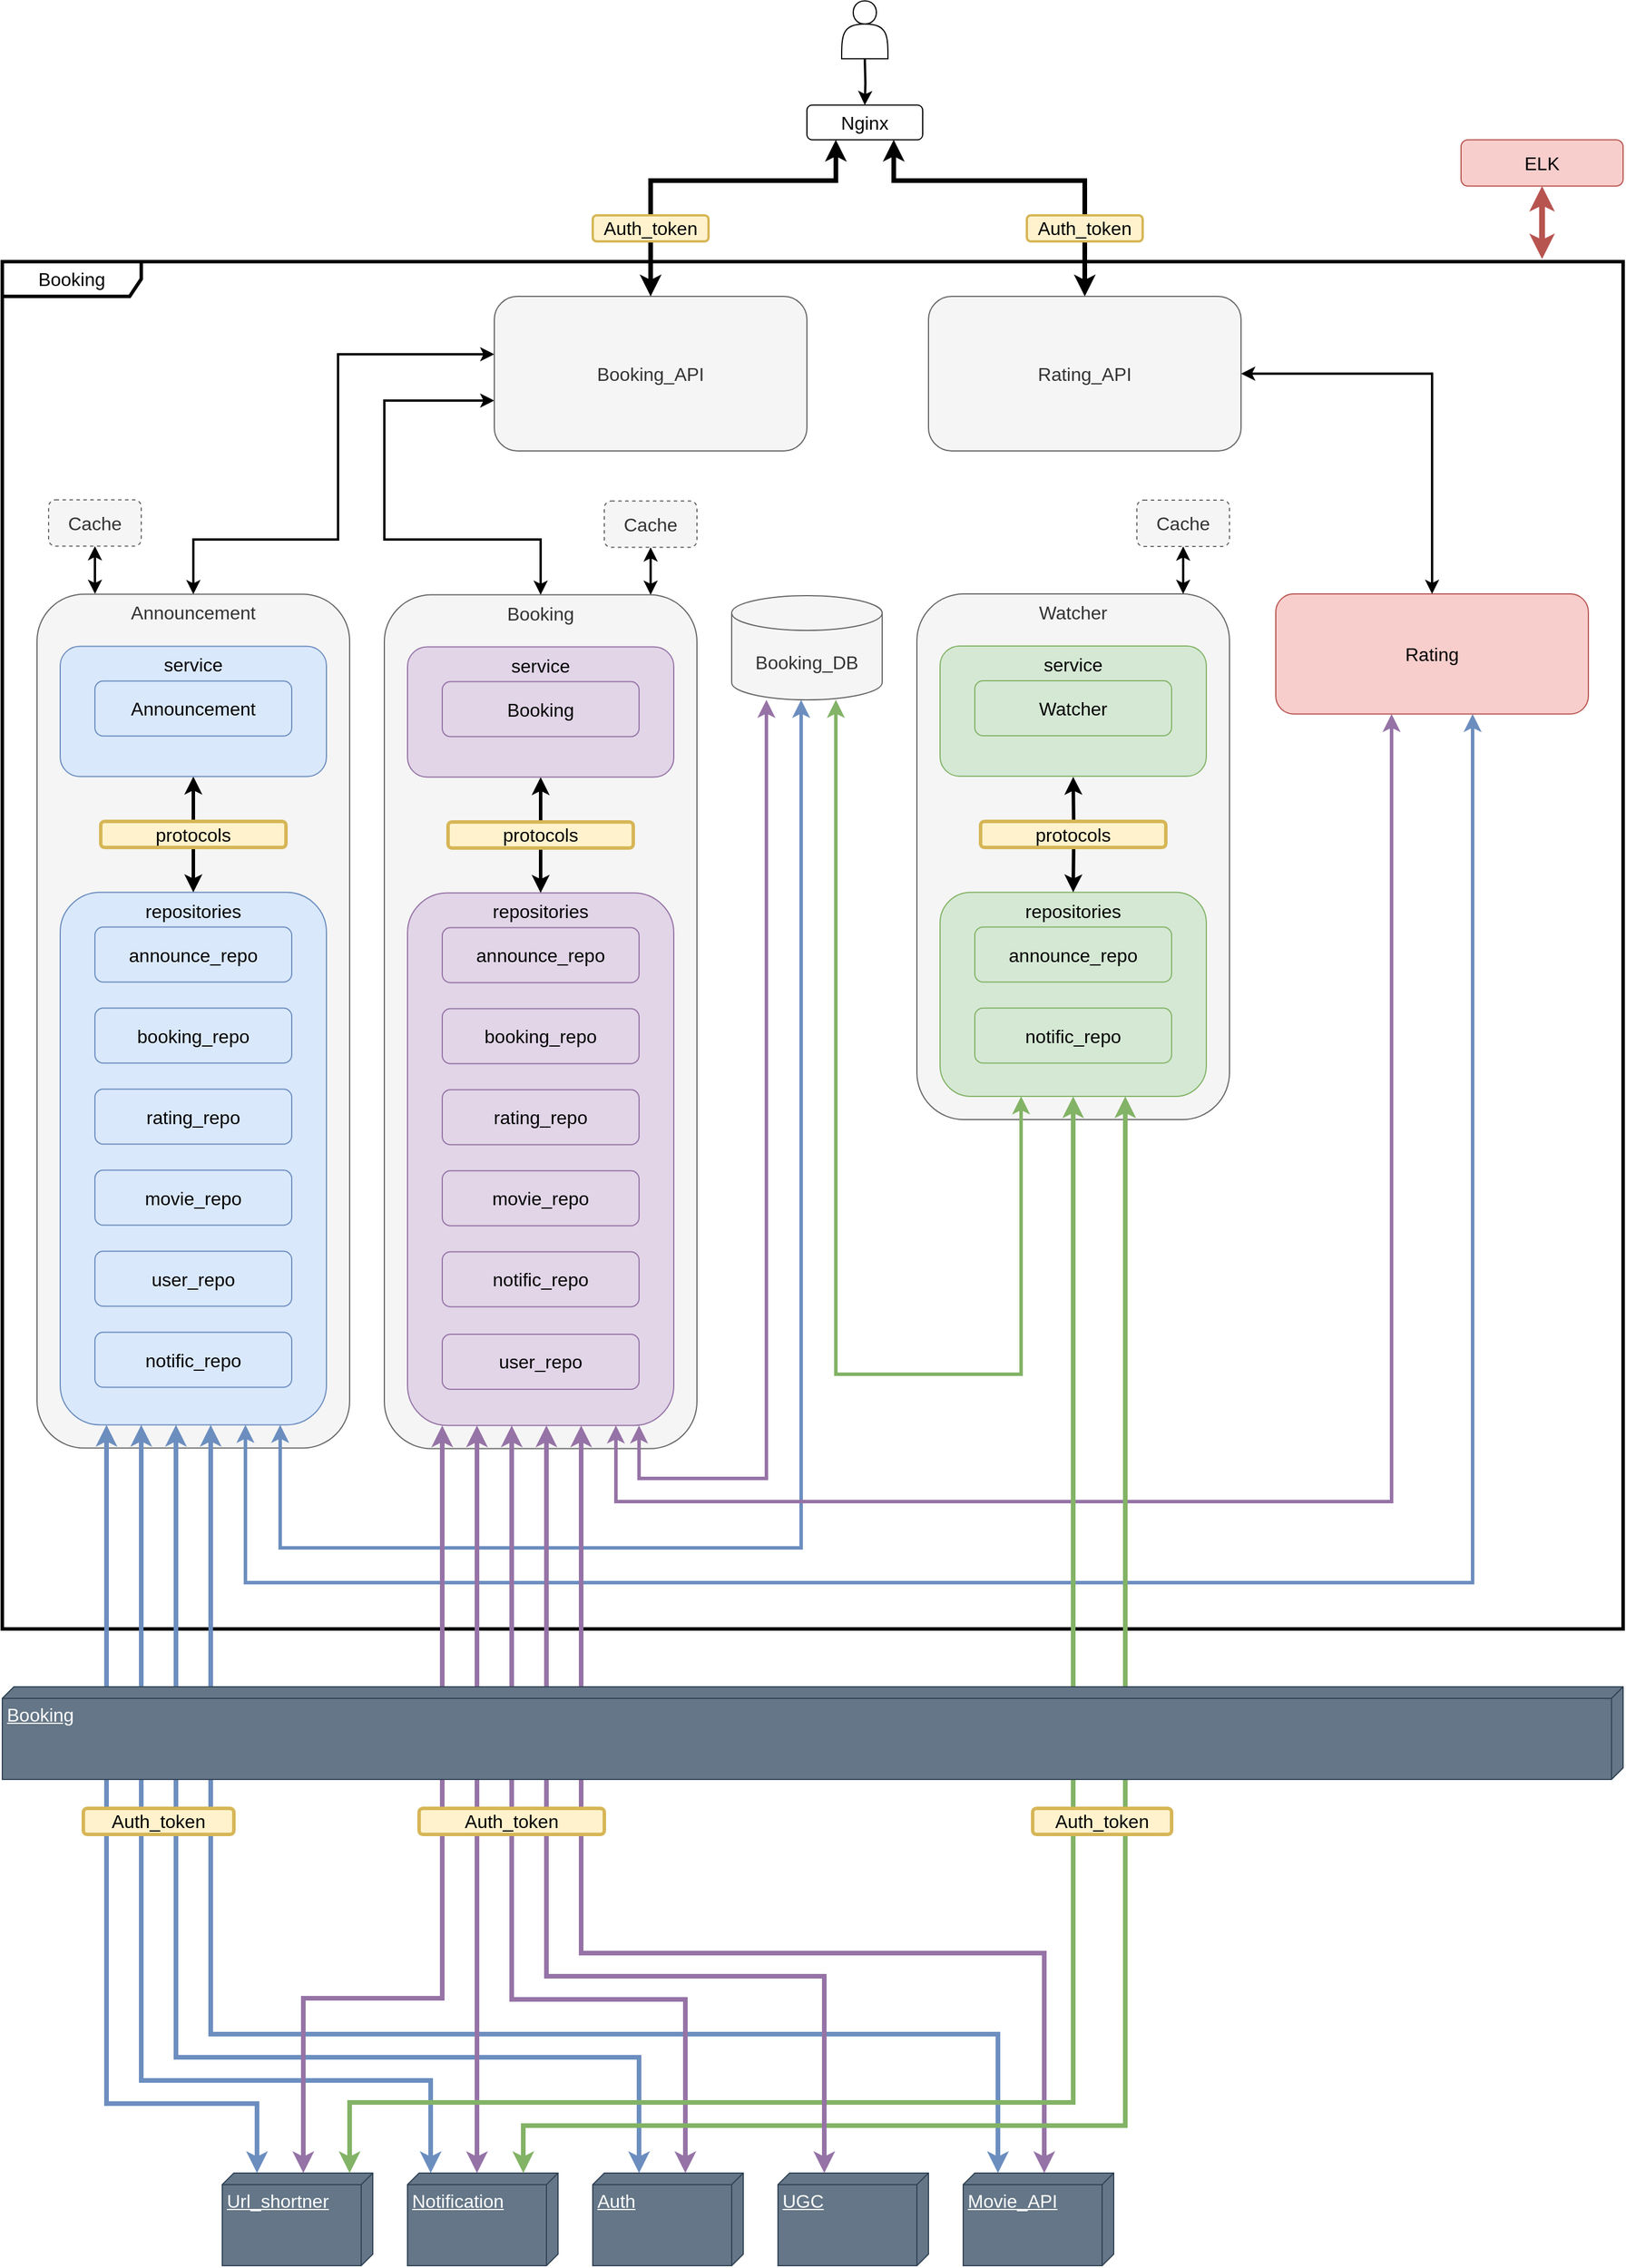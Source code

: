 <mxfile version="21.1.2" type="device" pages="2">
  <diagram name="Page-1" id="5f0bae14-7c28-e335-631c-24af17079c00">
    <mxGraphModel dx="-2572" dy="2592" grid="1" gridSize="10" guides="1" tooltips="1" connect="1" arrows="1" fold="1" page="1" pageScale="1" pageWidth="1654" pageHeight="1169" background="none" math="0" shadow="0">
      <root>
        <mxCell id="0" />
        <mxCell id="1" parent="0" />
        <mxCell id="QMjqb86_VweFeZpwHgAz-182" value="Booking" style="shape=umlFrame;whiteSpace=wrap;html=1;fontSize=16;width=120;height=30;strokeWidth=3;shadow=0;" parent="1" vertex="1">
          <mxGeometry x="5100" y="200" width="1400" height="1181" as="geometry" />
        </mxCell>
        <mxCell id="QMjqb86_VweFeZpwHgAz-158" value="Watcher" style="rounded=1;whiteSpace=wrap;html=1;fontSize=16;verticalAlign=top;horizontal=1;fillColor=#f5f5f5;strokeColor=#666666;fontColor=#333333;" parent="1" vertex="1">
          <mxGeometry x="5890" y="487" width="270" height="454" as="geometry" />
        </mxCell>
        <mxCell id="QMjqb86_VweFeZpwHgAz-90" value="Booking" style="rounded=1;whiteSpace=wrap;html=1;fontSize=16;verticalAlign=top;horizontal=1;fillColor=#f5f5f5;strokeColor=#666666;fontColor=#333333;" parent="1" vertex="1">
          <mxGeometry x="5430" y="487.75" width="270" height="737.5" as="geometry" />
        </mxCell>
        <mxCell id="QMjqb86_VweFeZpwHgAz-7" value="Announcement" style="rounded=1;whiteSpace=wrap;html=1;fontSize=16;verticalAlign=top;horizontal=1;fillColor=#f5f5f5;strokeColor=#666666;fontColor=#333333;" parent="1" vertex="1">
          <mxGeometry x="5130" y="487.25" width="270" height="737.5" as="geometry" />
        </mxCell>
        <mxCell id="QMjqb86_VweFeZpwHgAz-134" style="edgeStyle=orthogonalEdgeStyle;rounded=0;orthogonalLoop=1;jettySize=auto;html=1;startArrow=classic;startFill=1;strokeWidth=4;fillColor=#dae8fc;strokeColor=#6c8ebf;" parent="1" source="QMjqb86_VweFeZpwHgAz-29" target="QMjqb86_VweFeZpwHgAz-109" edge="1">
          <mxGeometry relative="1" as="geometry">
            <Array as="points">
              <mxPoint x="5190" y="1791" />
              <mxPoint x="5320" y="1791" />
            </Array>
          </mxGeometry>
        </mxCell>
        <mxCell id="QMjqb86_VweFeZpwHgAz-135" style="edgeStyle=orthogonalEdgeStyle;rounded=0;orthogonalLoop=1;jettySize=auto;html=1;strokeWidth=4;startArrow=classic;startFill=1;fillColor=#dae8fc;strokeColor=#6c8ebf;" parent="1" source="QMjqb86_VweFeZpwHgAz-29" target="QMjqb86_VweFeZpwHgAz-105" edge="1">
          <mxGeometry relative="1" as="geometry">
            <Array as="points">
              <mxPoint x="5220" y="1771" />
              <mxPoint x="5470" y="1771" />
            </Array>
          </mxGeometry>
        </mxCell>
        <mxCell id="QMjqb86_VweFeZpwHgAz-136" style="edgeStyle=orthogonalEdgeStyle;rounded=0;orthogonalLoop=1;jettySize=auto;html=1;strokeWidth=4;startArrow=classic;startFill=1;fillColor=#dae8fc;strokeColor=#6c8ebf;" parent="1" source="QMjqb86_VweFeZpwHgAz-29" target="QMjqb86_VweFeZpwHgAz-106" edge="1">
          <mxGeometry relative="1" as="geometry">
            <Array as="points">
              <mxPoint x="5250" y="1751" />
              <mxPoint x="5650" y="1751" />
            </Array>
          </mxGeometry>
        </mxCell>
        <mxCell id="QMjqb86_VweFeZpwHgAz-137" style="edgeStyle=orthogonalEdgeStyle;rounded=0;orthogonalLoop=1;jettySize=auto;html=1;strokeWidth=4;startArrow=classic;startFill=1;fillColor=#dae8fc;strokeColor=#6c8ebf;" parent="1" source="QMjqb86_VweFeZpwHgAz-29" target="QMjqb86_VweFeZpwHgAz-108" edge="1">
          <mxGeometry relative="1" as="geometry">
            <Array as="points">
              <mxPoint x="5280" y="1731" />
              <mxPoint x="5960" y="1731" />
            </Array>
          </mxGeometry>
        </mxCell>
        <mxCell id="QMjqb86_VweFeZpwHgAz-139" style="edgeStyle=orthogonalEdgeStyle;rounded=0;orthogonalLoop=1;jettySize=auto;html=1;strokeWidth=3;startArrow=classic;startFill=1;fillColor=#dae8fc;strokeColor=#6c8ebf;" parent="1" source="QMjqb86_VweFeZpwHgAz-29" target="QMjqb86_VweFeZpwHgAz-118" edge="1">
          <mxGeometry relative="1" as="geometry">
            <Array as="points">
              <mxPoint x="5310" y="1341" />
              <mxPoint x="6370" y="1341" />
            </Array>
          </mxGeometry>
        </mxCell>
        <mxCell id="QMjqb86_VweFeZpwHgAz-141" style="edgeStyle=orthogonalEdgeStyle;rounded=0;orthogonalLoop=1;jettySize=auto;html=1;strokeWidth=3;startArrow=classic;startFill=1;fillColor=#dae8fc;strokeColor=#6c8ebf;" parent="1" source="QMjqb86_VweFeZpwHgAz-29" target="QMjqb86_VweFeZpwHgAz-110" edge="1">
          <mxGeometry relative="1" as="geometry">
            <Array as="points">
              <mxPoint x="5340" y="1311" />
              <mxPoint x="5790" y="1311" />
            </Array>
          </mxGeometry>
        </mxCell>
        <mxCell id="QMjqb86_VweFeZpwHgAz-29" value="repositories" style="rounded=1;whiteSpace=wrap;html=1;fontSize=16;fillColor=#dae8fc;strokeColor=#6c8ebf;verticalAlign=top;" parent="1" vertex="1">
          <mxGeometry x="5150" y="744.75" width="230" height="460" as="geometry" />
        </mxCell>
        <mxCell id="QMjqb86_VweFeZpwHgAz-60" value="announce_repo" style="rounded=1;whiteSpace=wrap;html=1;fontSize=16;fillColor=#dae8fc;strokeColor=#6c8ebf;verticalAlign=middle;" parent="1" vertex="1">
          <mxGeometry x="5180" y="774.75" width="170" height="47.5" as="geometry" />
        </mxCell>
        <mxCell id="QMjqb86_VweFeZpwHgAz-61" value="booking_repo" style="rounded=1;whiteSpace=wrap;html=1;fontSize=16;fillColor=#dae8fc;strokeColor=#6c8ebf;verticalAlign=middle;" parent="1" vertex="1">
          <mxGeometry x="5180" y="844.75" width="170" height="47.5" as="geometry" />
        </mxCell>
        <mxCell id="QMjqb86_VweFeZpwHgAz-62" value="movie_repo" style="rounded=1;whiteSpace=wrap;html=1;fontSize=16;fillColor=#dae8fc;strokeColor=#6c8ebf;verticalAlign=middle;" parent="1" vertex="1">
          <mxGeometry x="5180" y="984.75" width="170" height="47.5" as="geometry" />
        </mxCell>
        <mxCell id="QMjqb86_VweFeZpwHgAz-63" value="rating_repo" style="rounded=1;whiteSpace=wrap;html=1;fontSize=16;fillColor=#dae8fc;strokeColor=#6c8ebf;verticalAlign=middle;" parent="1" vertex="1">
          <mxGeometry x="5180" y="914.75" width="170" height="47.5" as="geometry" />
        </mxCell>
        <mxCell id="QMjqb86_VweFeZpwHgAz-64" value="user_repo" style="rounded=1;whiteSpace=wrap;html=1;fontSize=16;fillColor=#dae8fc;strokeColor=#6c8ebf;verticalAlign=middle;" parent="1" vertex="1">
          <mxGeometry x="5180" y="1054.75" width="170" height="47.5" as="geometry" />
        </mxCell>
        <mxCell id="QMjqb86_VweFeZpwHgAz-65" value="notific_repo" style="rounded=1;whiteSpace=wrap;html=1;fontSize=16;fillColor=#dae8fc;strokeColor=#6c8ebf;verticalAlign=middle;" parent="1" vertex="1">
          <mxGeometry x="5180" y="1124.75" width="170" height="47.5" as="geometry" />
        </mxCell>
        <mxCell id="QMjqb86_VweFeZpwHgAz-77" style="edgeStyle=orthogonalEdgeStyle;rounded=0;orthogonalLoop=1;jettySize=auto;html=1;exitX=0.5;exitY=1;exitDx=0;exitDy=0;entryX=0.5;entryY=0;entryDx=0;entryDy=0;strokeWidth=3;startArrow=classic;startFill=1;" parent="1" source="QMjqb86_VweFeZpwHgAz-68" target="QMjqb86_VweFeZpwHgAz-29" edge="1">
          <mxGeometry relative="1" as="geometry" />
        </mxCell>
        <mxCell id="QMjqb86_VweFeZpwHgAz-68" value="service" style="rounded=1;whiteSpace=wrap;html=1;fontSize=16;fillColor=#dae8fc;strokeColor=#6c8ebf;verticalAlign=top;" parent="1" vertex="1">
          <mxGeometry x="5150" y="532.25" width="230" height="112.5" as="geometry" />
        </mxCell>
        <mxCell id="QMjqb86_VweFeZpwHgAz-69" value="Announcement" style="rounded=1;whiteSpace=wrap;html=1;fontSize=16;fillColor=#dae8fc;strokeColor=#6c8ebf;verticalAlign=middle;" parent="1" vertex="1">
          <mxGeometry x="5180" y="562.25" width="170" height="47.5" as="geometry" />
        </mxCell>
        <mxCell id="QMjqb86_VweFeZpwHgAz-76" value="protocols" style="rounded=1;whiteSpace=wrap;html=1;fontSize=16;fillColor=#fff2cc;strokeColor=#d6b656;strokeWidth=3;" parent="1" vertex="1">
          <mxGeometry x="5185" y="683.5" width="160" height="22.5" as="geometry" />
        </mxCell>
        <mxCell id="QMjqb86_VweFeZpwHgAz-142" style="edgeStyle=orthogonalEdgeStyle;rounded=0;orthogonalLoop=1;jettySize=auto;html=1;startArrow=classic;startFill=1;strokeWidth=3;fillColor=#e1d5e7;strokeColor=#9673a6;" parent="1" source="QMjqb86_VweFeZpwHgAz-91" target="QMjqb86_VweFeZpwHgAz-110" edge="1">
          <mxGeometry relative="1" as="geometry">
            <Array as="points">
              <mxPoint x="5650" y="1251" />
              <mxPoint x="5760" y="1251" />
            </Array>
          </mxGeometry>
        </mxCell>
        <mxCell id="QMjqb86_VweFeZpwHgAz-143" style="edgeStyle=orthogonalEdgeStyle;rounded=0;orthogonalLoop=1;jettySize=auto;html=1;strokeWidth=3;startArrow=classic;startFill=1;fillColor=#e1d5e7;strokeColor=#9673a6;" parent="1" source="QMjqb86_VweFeZpwHgAz-91" target="QMjqb86_VweFeZpwHgAz-118" edge="1">
          <mxGeometry relative="1" as="geometry">
            <Array as="points">
              <mxPoint x="5630" y="1271" />
              <mxPoint x="6300" y="1271" />
            </Array>
          </mxGeometry>
        </mxCell>
        <mxCell id="QMjqb86_VweFeZpwHgAz-144" style="edgeStyle=orthogonalEdgeStyle;rounded=0;orthogonalLoop=1;jettySize=auto;html=1;strokeWidth=4;fillColor=#e1d5e7;strokeColor=#9673a6;startArrow=classic;startFill=1;" parent="1" source="QMjqb86_VweFeZpwHgAz-91" target="QMjqb86_VweFeZpwHgAz-109" edge="1">
          <mxGeometry relative="1" as="geometry">
            <Array as="points">
              <mxPoint x="5480" y="1700" />
              <mxPoint x="5360" y="1700" />
            </Array>
          </mxGeometry>
        </mxCell>
        <mxCell id="QMjqb86_VweFeZpwHgAz-145" style="edgeStyle=orthogonalEdgeStyle;rounded=0;orthogonalLoop=1;jettySize=auto;html=1;strokeWidth=4;startArrow=classic;startFill=1;fillColor=#e1d5e7;strokeColor=#9673a6;" parent="1" source="QMjqb86_VweFeZpwHgAz-91" target="QMjqb86_VweFeZpwHgAz-105" edge="1">
          <mxGeometry relative="1" as="geometry">
            <Array as="points">
              <mxPoint x="5510" y="1770" />
              <mxPoint x="5510" y="1770" />
            </Array>
          </mxGeometry>
        </mxCell>
        <mxCell id="QMjqb86_VweFeZpwHgAz-146" style="edgeStyle=orthogonalEdgeStyle;rounded=0;orthogonalLoop=1;jettySize=auto;html=1;strokeWidth=4;fillColor=#e1d5e7;strokeColor=#9673a6;startArrow=classic;startFill=1;" parent="1" source="QMjqb86_VweFeZpwHgAz-91" target="QMjqb86_VweFeZpwHgAz-106" edge="1">
          <mxGeometry relative="1" as="geometry">
            <Array as="points">
              <mxPoint x="5540" y="1701" />
              <mxPoint x="5690" y="1701" />
            </Array>
          </mxGeometry>
        </mxCell>
        <mxCell id="QMjqb86_VweFeZpwHgAz-148" style="edgeStyle=orthogonalEdgeStyle;rounded=0;orthogonalLoop=1;jettySize=auto;html=1;fillColor=#e1d5e7;strokeColor=#9673a6;strokeWidth=4;startArrow=classic;startFill=1;" parent="1" source="QMjqb86_VweFeZpwHgAz-91" target="QMjqb86_VweFeZpwHgAz-108" edge="1">
          <mxGeometry relative="1" as="geometry">
            <Array as="points">
              <mxPoint x="5600" y="1661" />
              <mxPoint x="6000" y="1661" />
            </Array>
          </mxGeometry>
        </mxCell>
        <mxCell id="QMjqb86_VweFeZpwHgAz-91" value="repositories" style="rounded=1;whiteSpace=wrap;html=1;fontSize=16;fillColor=#e1d5e7;strokeColor=#9673a6;verticalAlign=top;" parent="1" vertex="1">
          <mxGeometry x="5450" y="745.25" width="230" height="460" as="geometry" />
        </mxCell>
        <mxCell id="QMjqb86_VweFeZpwHgAz-92" value="announce_repo" style="rounded=1;whiteSpace=wrap;html=1;fontSize=16;fillColor=#e1d5e7;strokeColor=#9673a6;verticalAlign=middle;" parent="1" vertex="1">
          <mxGeometry x="5480" y="775.25" width="170" height="47.5" as="geometry" />
        </mxCell>
        <mxCell id="QMjqb86_VweFeZpwHgAz-93" value="booking_repo" style="rounded=1;whiteSpace=wrap;html=1;fontSize=16;fillColor=#e1d5e7;strokeColor=#9673a6;verticalAlign=middle;" parent="1" vertex="1">
          <mxGeometry x="5480" y="845.25" width="170" height="47.5" as="geometry" />
        </mxCell>
        <mxCell id="QMjqb86_VweFeZpwHgAz-94" value="movie_repo" style="rounded=1;whiteSpace=wrap;html=1;fontSize=16;fillColor=#e1d5e7;strokeColor=#9673a6;verticalAlign=middle;" parent="1" vertex="1">
          <mxGeometry x="5480" y="985.25" width="170" height="47.5" as="geometry" />
        </mxCell>
        <mxCell id="QMjqb86_VweFeZpwHgAz-95" value="rating_repo" style="rounded=1;whiteSpace=wrap;html=1;fontSize=16;fillColor=#e1d5e7;strokeColor=#9673a6;verticalAlign=middle;" parent="1" vertex="1">
          <mxGeometry x="5480" y="915.25" width="170" height="47.5" as="geometry" />
        </mxCell>
        <mxCell id="QMjqb86_VweFeZpwHgAz-96" value="user_repo" style="rounded=1;whiteSpace=wrap;html=1;fontSize=16;fillColor=#e1d5e7;strokeColor=#9673a6;verticalAlign=middle;" parent="1" vertex="1">
          <mxGeometry x="5480" y="1126.5" width="170" height="47.5" as="geometry" />
        </mxCell>
        <mxCell id="QMjqb86_VweFeZpwHgAz-97" value="notific_repo" style="rounded=1;whiteSpace=wrap;html=1;fontSize=16;fillColor=#e1d5e7;strokeColor=#9673a6;verticalAlign=middle;" parent="1" vertex="1">
          <mxGeometry x="5480" y="1055.25" width="170" height="47.5" as="geometry" />
        </mxCell>
        <mxCell id="QMjqb86_VweFeZpwHgAz-98" style="edgeStyle=orthogonalEdgeStyle;rounded=0;orthogonalLoop=1;jettySize=auto;html=1;exitX=0.5;exitY=1;exitDx=0;exitDy=0;entryX=0.5;entryY=0;entryDx=0;entryDy=0;strokeWidth=3;startArrow=classic;startFill=1;" parent="1" source="QMjqb86_VweFeZpwHgAz-99" target="QMjqb86_VweFeZpwHgAz-91" edge="1">
          <mxGeometry relative="1" as="geometry" />
        </mxCell>
        <mxCell id="QMjqb86_VweFeZpwHgAz-99" value="service" style="rounded=1;whiteSpace=wrap;html=1;fontSize=16;fillColor=#e1d5e7;strokeColor=#9673a6;verticalAlign=top;" parent="1" vertex="1">
          <mxGeometry x="5450" y="532.75" width="230" height="112.5" as="geometry" />
        </mxCell>
        <mxCell id="QMjqb86_VweFeZpwHgAz-100" value="Booking" style="rounded=1;whiteSpace=wrap;html=1;fontSize=16;fillColor=#e1d5e7;strokeColor=#9673a6;verticalAlign=middle;" parent="1" vertex="1">
          <mxGeometry x="5480" y="562.75" width="170" height="47.5" as="geometry" />
        </mxCell>
        <mxCell id="QMjqb86_VweFeZpwHgAz-101" value="protocols" style="rounded=1;whiteSpace=wrap;html=1;fontSize=16;fillColor=#fff2cc;strokeColor=#d6b656;strokeWidth=3;" parent="1" vertex="1">
          <mxGeometry x="5485" y="684" width="160" height="22.5" as="geometry" />
        </mxCell>
        <mxCell id="QMjqb86_VweFeZpwHgAz-103" style="edgeStyle=orthogonalEdgeStyle;rounded=0;orthogonalLoop=1;jettySize=auto;html=1;startArrow=classic;startFill=1;strokeWidth=2;" parent="1" source="QMjqb86_VweFeZpwHgAz-102" edge="1">
          <mxGeometry relative="1" as="geometry">
            <Array as="points">
              <mxPoint x="5180" y="470.75" />
              <mxPoint x="5180" y="470.75" />
            </Array>
            <mxPoint x="5180.053" y="487" as="targetPoint" />
          </mxGeometry>
        </mxCell>
        <mxCell id="QMjqb86_VweFeZpwHgAz-102" value="Cache" style="rounded=1;whiteSpace=wrap;html=1;fontSize=16;fillColor=#f5f5f5;strokeColor=#666666;dashed=1;fontColor=#333333;" parent="1" vertex="1">
          <mxGeometry x="5140" y="405.75" width="80" height="40" as="geometry" />
        </mxCell>
        <mxCell id="QMjqb86_VweFeZpwHgAz-105" value="Notification" style="verticalAlign=top;align=left;spacingTop=8;spacingLeft=2;spacingRight=12;shape=cube;size=10;direction=south;fontStyle=4;html=1;fontSize=16;fillColor=#647687;fontColor=#ffffff;strokeColor=#314354;" parent="1" vertex="1">
          <mxGeometry x="5450" y="1851" width="130" height="80" as="geometry" />
        </mxCell>
        <mxCell id="QMjqb86_VweFeZpwHgAz-106" value="Auth" style="verticalAlign=top;align=left;spacingTop=8;spacingLeft=2;spacingRight=12;shape=cube;size=10;direction=south;fontStyle=4;html=1;fontSize=16;fillColor=#647687;fontColor=#ffffff;strokeColor=#314354;" parent="1" vertex="1">
          <mxGeometry x="5610" y="1851" width="130" height="80" as="geometry" />
        </mxCell>
        <mxCell id="QMjqb86_VweFeZpwHgAz-107" value="UGC" style="verticalAlign=top;align=left;spacingTop=8;spacingLeft=2;spacingRight=12;shape=cube;size=10;direction=south;fontStyle=4;html=1;fontSize=16;fillColor=#647687;fontColor=#ffffff;strokeColor=#314354;" parent="1" vertex="1">
          <mxGeometry x="5770" y="1851" width="130" height="80" as="geometry" />
        </mxCell>
        <mxCell id="QMjqb86_VweFeZpwHgAz-108" value="Movie_API" style="verticalAlign=top;align=left;spacingTop=8;spacingLeft=2;spacingRight=12;shape=cube;size=10;direction=south;fontStyle=4;html=1;fontSize=16;fillColor=#647687;fontColor=#ffffff;strokeColor=#314354;" parent="1" vertex="1">
          <mxGeometry x="5930" y="1851" width="130" height="80" as="geometry" />
        </mxCell>
        <mxCell id="QMjqb86_VweFeZpwHgAz-109" value="Url_shortner" style="verticalAlign=top;align=left;spacingTop=8;spacingLeft=2;spacingRight=12;shape=cube;size=10;direction=south;fontStyle=4;html=1;fontSize=16;fillColor=#647687;fontColor=#ffffff;strokeColor=#314354;" parent="1" vertex="1">
          <mxGeometry x="5290" y="1851" width="130" height="80" as="geometry" />
        </mxCell>
        <mxCell id="QMjqb86_VweFeZpwHgAz-110" value="Booking_DB" style="shape=cylinder3;whiteSpace=wrap;html=1;boundedLbl=1;backgroundOutline=1;size=15;fontSize=16;fillColor=#f5f5f5;strokeColor=#666666;fontColor=#333333;" parent="1" vertex="1">
          <mxGeometry x="5730" y="488.5" width="130" height="90" as="geometry" />
        </mxCell>
        <mxCell id="QMjqb86_VweFeZpwHgAz-118" value="Rating" style="rounded=1;whiteSpace=wrap;html=1;fontSize=16;verticalAlign=middle;horizontal=1;fillColor=#f8cecc;strokeColor=#b85450;" parent="1" vertex="1">
          <mxGeometry x="6200" y="487" width="270" height="103.75" as="geometry" />
        </mxCell>
        <mxCell id="QMjqb86_VweFeZpwHgAz-149" value="Auth_token" style="rounded=1;whiteSpace=wrap;html=1;fontSize=16;fillColor=#fff2cc;strokeColor=#d6b656;strokeWidth=3;" parent="1" vertex="1">
          <mxGeometry x="5170" y="1536" width="130" height="22.5" as="geometry" />
        </mxCell>
        <mxCell id="QMjqb86_VweFeZpwHgAz-155" style="edgeStyle=orthogonalEdgeStyle;rounded=0;orthogonalLoop=1;jettySize=auto;html=1;startArrow=classic;startFill=1;strokeWidth=2;" parent="1" source="QMjqb86_VweFeZpwHgAz-156" edge="1">
          <mxGeometry relative="1" as="geometry">
            <mxPoint x="5660" y="487.75" as="targetPoint" />
            <Array as="points">
              <mxPoint x="5660" y="471.75" />
              <mxPoint x="5660" y="471.75" />
            </Array>
          </mxGeometry>
        </mxCell>
        <mxCell id="QMjqb86_VweFeZpwHgAz-156" value="Cache" style="rounded=1;whiteSpace=wrap;html=1;fontSize=16;fillColor=#f5f5f5;strokeColor=#666666;dashed=1;fontColor=#333333;" parent="1" vertex="1">
          <mxGeometry x="5620" y="406.75" width="80" height="40" as="geometry" />
        </mxCell>
        <mxCell id="QMjqb86_VweFeZpwHgAz-177" style="edgeStyle=orthogonalEdgeStyle;rounded=0;orthogonalLoop=1;jettySize=auto;html=1;strokeWidth=3;fillColor=#d5e8d4;strokeColor=#82b366;startArrow=classic;startFill=1;" parent="1" source="QMjqb86_VweFeZpwHgAz-171" target="QMjqb86_VweFeZpwHgAz-110" edge="1">
          <mxGeometry relative="1" as="geometry">
            <Array as="points">
              <mxPoint x="5980" y="1161" />
              <mxPoint x="5820" y="1161" />
            </Array>
          </mxGeometry>
        </mxCell>
        <mxCell id="QMjqb86_VweFeZpwHgAz-178" style="edgeStyle=orthogonalEdgeStyle;rounded=0;orthogonalLoop=1;jettySize=auto;html=1;strokeWidth=4;startArrow=classic;startFill=1;fillColor=#d5e8d4;strokeColor=#82b366;" parent="1" source="QMjqb86_VweFeZpwHgAz-171" target="QMjqb86_VweFeZpwHgAz-105" edge="1">
          <mxGeometry relative="1" as="geometry">
            <Array as="points">
              <mxPoint x="6070" y="1810" />
              <mxPoint x="5550" y="1810" />
            </Array>
          </mxGeometry>
        </mxCell>
        <mxCell id="QMjqb86_VweFeZpwHgAz-159" value="service" style="rounded=1;whiteSpace=wrap;html=1;fontSize=16;verticalAlign=top;fillColor=#d5e8d4;strokeColor=#82b366;" parent="1" vertex="1">
          <mxGeometry x="5910" y="532" width="230" height="112.5" as="geometry" />
        </mxCell>
        <mxCell id="QMjqb86_VweFeZpwHgAz-160" value="Watcher" style="rounded=1;whiteSpace=wrap;html=1;fontSize=16;verticalAlign=middle;fillColor=#d5e8d4;strokeColor=#82b366;" parent="1" vertex="1">
          <mxGeometry x="5940" y="562" width="170" height="47.5" as="geometry" />
        </mxCell>
        <mxCell id="QMjqb86_VweFeZpwHgAz-161" style="edgeStyle=orthogonalEdgeStyle;rounded=0;orthogonalLoop=1;jettySize=auto;html=1;startArrow=classic;startFill=1;strokeWidth=2;" parent="1" source="QMjqb86_VweFeZpwHgAz-162" edge="1">
          <mxGeometry relative="1" as="geometry">
            <mxPoint x="6120" y="487" as="targetPoint" />
            <Array as="points">
              <mxPoint x="6120" y="471" />
              <mxPoint x="6120" y="471" />
            </Array>
          </mxGeometry>
        </mxCell>
        <mxCell id="QMjqb86_VweFeZpwHgAz-162" value="Cache" style="rounded=1;whiteSpace=wrap;html=1;fontSize=16;fillColor=#f5f5f5;strokeColor=#666666;dashed=1;fontColor=#333333;" parent="1" vertex="1">
          <mxGeometry x="6080" y="406" width="80" height="40" as="geometry" />
        </mxCell>
        <mxCell id="QMjqb86_VweFeZpwHgAz-179" style="edgeStyle=orthogonalEdgeStyle;rounded=0;orthogonalLoop=1;jettySize=auto;html=1;fillColor=#d5e8d4;strokeColor=#82b366;strokeWidth=4;startArrow=classic;startFill=1;" parent="1" source="QMjqb86_VweFeZpwHgAz-171" target="QMjqb86_VweFeZpwHgAz-109" edge="1">
          <mxGeometry relative="1" as="geometry">
            <Array as="points">
              <mxPoint x="6025" y="1790" />
              <mxPoint x="5400" y="1790" />
            </Array>
          </mxGeometry>
        </mxCell>
        <mxCell id="QMjqb86_VweFeZpwHgAz-171" value="repositories" style="rounded=1;whiteSpace=wrap;html=1;fontSize=16;fillColor=#d5e8d4;strokeColor=#82b366;verticalAlign=top;" parent="1" vertex="1">
          <mxGeometry x="5910" y="744.75" width="230" height="176.25" as="geometry" />
        </mxCell>
        <mxCell id="QMjqb86_VweFeZpwHgAz-172" value="announce_repo" style="rounded=1;whiteSpace=wrap;html=1;fontSize=16;fillColor=#d5e8d4;strokeColor=#82b366;verticalAlign=middle;" parent="1" vertex="1">
          <mxGeometry x="5940" y="774.75" width="170" height="47.5" as="geometry" />
        </mxCell>
        <mxCell id="QMjqb86_VweFeZpwHgAz-173" value="notific_repo" style="rounded=1;whiteSpace=wrap;html=1;fontSize=16;fillColor=#d5e8d4;strokeColor=#82b366;verticalAlign=middle;" parent="1" vertex="1">
          <mxGeometry x="5940" y="844.75" width="170" height="47.5" as="geometry" />
        </mxCell>
        <mxCell id="QMjqb86_VweFeZpwHgAz-175" style="edgeStyle=orthogonalEdgeStyle;rounded=0;orthogonalLoop=1;jettySize=auto;html=1;exitX=0.5;exitY=1;exitDx=0;exitDy=0;entryX=0.5;entryY=0;entryDx=0;entryDy=0;strokeWidth=3;startArrow=classic;startFill=1;" parent="1" target="QMjqb86_VweFeZpwHgAz-171" edge="1">
          <mxGeometry relative="1" as="geometry">
            <mxPoint x="6025" y="645" as="sourcePoint" />
          </mxGeometry>
        </mxCell>
        <mxCell id="QMjqb86_VweFeZpwHgAz-176" value="protocols" style="rounded=1;whiteSpace=wrap;html=1;fontSize=16;fillColor=#fff2cc;strokeColor=#d6b656;strokeWidth=3;" parent="1" vertex="1">
          <mxGeometry x="5945" y="683.5" width="160" height="22.5" as="geometry" />
        </mxCell>
        <mxCell id="QMjqb86_VweFeZpwHgAz-180" value="Auth_token" style="rounded=1;whiteSpace=wrap;html=1;fontSize=16;fillColor=#fff2cc;strokeColor=#d6b656;strokeWidth=3;" parent="1" vertex="1">
          <mxGeometry x="5990" y="1536" width="120" height="22.5" as="geometry" />
        </mxCell>
        <mxCell id="QMjqb86_VweFeZpwHgAz-183" value="ELK" style="rounded=1;whiteSpace=wrap;html=1;fontSize=16;fillColor=#f8cecc;strokeColor=#b85450;" parent="1" vertex="1">
          <mxGeometry x="6360" y="94.75" width="140" height="40" as="geometry" />
        </mxCell>
        <mxCell id="QMjqb86_VweFeZpwHgAz-184" style="edgeStyle=orthogonalEdgeStyle;rounded=0;orthogonalLoop=1;jettySize=auto;html=1;strokeWidth=5;startArrow=classic;startFill=1;endArrow=classic;endFill=1;fillColor=#f8cecc;strokeColor=#b85450;" parent="1" source="QMjqb86_VweFeZpwHgAz-183" edge="1">
          <mxGeometry relative="1" as="geometry">
            <mxPoint x="5200.059" y="157.25" as="sourcePoint" />
            <mxPoint x="6430" y="197.75" as="targetPoint" />
            <Array as="points">
              <mxPoint x="6430" y="187.75" />
              <mxPoint x="6430" y="187.75" />
            </Array>
          </mxGeometry>
        </mxCell>
        <mxCell id="QMjqb86_VweFeZpwHgAz-191" style="edgeStyle=orthogonalEdgeStyle;rounded=0;orthogonalLoop=1;jettySize=auto;html=1;strokeWidth=2;startArrow=classic;startFill=1;" parent="1" source="QMjqb86_VweFeZpwHgAz-186" target="QMjqb86_VweFeZpwHgAz-7" edge="1">
          <mxGeometry relative="1" as="geometry">
            <Array as="points">
              <mxPoint x="5390" y="280" />
              <mxPoint x="5390" y="440" />
              <mxPoint x="5265" y="440" />
            </Array>
          </mxGeometry>
        </mxCell>
        <mxCell id="QMjqb86_VweFeZpwHgAz-192" style="edgeStyle=orthogonalEdgeStyle;rounded=0;orthogonalLoop=1;jettySize=auto;html=1;strokeWidth=2;startArrow=classic;startFill=1;" parent="1" source="QMjqb86_VweFeZpwHgAz-186" target="QMjqb86_VweFeZpwHgAz-90" edge="1">
          <mxGeometry relative="1" as="geometry">
            <Array as="points">
              <mxPoint x="5430" y="320" />
              <mxPoint x="5430" y="440" />
              <mxPoint x="5565" y="440" />
            </Array>
          </mxGeometry>
        </mxCell>
        <mxCell id="QMjqb86_VweFeZpwHgAz-186" value="Booking_API" style="rounded=1;whiteSpace=wrap;html=1;fontSize=16;verticalAlign=middle;horizontal=1;fillColor=#f5f5f5;strokeColor=#666666;fontColor=#333333;" parent="1" vertex="1">
          <mxGeometry x="5525" y="230" width="270" height="133.5" as="geometry" />
        </mxCell>
        <mxCell id="QMjqb86_VweFeZpwHgAz-187" style="edgeStyle=orthogonalEdgeStyle;rounded=0;orthogonalLoop=1;jettySize=auto;html=1;strokeWidth=4;fillColor=#e1d5e7;strokeColor=#9673a6;startArrow=classic;startFill=1;" parent="1" source="QMjqb86_VweFeZpwHgAz-91" target="QMjqb86_VweFeZpwHgAz-107" edge="1">
          <mxGeometry relative="1" as="geometry">
            <mxPoint x="5610" y="1205" as="sourcePoint" />
            <mxPoint x="5810" y="1851" as="targetPoint" />
            <Array as="points">
              <mxPoint x="5570" y="1681" />
              <mxPoint x="5810" y="1681" />
            </Array>
          </mxGeometry>
        </mxCell>
        <mxCell id="QMjqb86_VweFeZpwHgAz-153" value="Auth_token" style="rounded=1;whiteSpace=wrap;html=1;fontSize=16;fillColor=#fff2cc;strokeColor=#d6b656;strokeWidth=3;" parent="1" vertex="1">
          <mxGeometry x="5460" y="1536" width="160" height="22.5" as="geometry" />
        </mxCell>
        <mxCell id="U3zBMfZ59ioLL2xYcL-t-6" style="edgeStyle=orthogonalEdgeStyle;rounded=0;orthogonalLoop=1;jettySize=auto;html=1;strokeWidth=4;startArrow=classic;startFill=1;" parent="1" source="U3zBMfZ59ioLL2xYcL-t-1" target="QMjqb86_VweFeZpwHgAz-186" edge="1">
          <mxGeometry relative="1" as="geometry">
            <Array as="points">
              <mxPoint x="5820" y="130" />
              <mxPoint x="5660" y="130" />
            </Array>
          </mxGeometry>
        </mxCell>
        <mxCell id="r9NK7bPRkF2aGvTL5m-4-3" style="edgeStyle=orthogonalEdgeStyle;rounded=0;orthogonalLoop=1;jettySize=auto;html=1;strokeWidth=4;startArrow=classic;startFill=1;" edge="1" parent="1" source="U3zBMfZ59ioLL2xYcL-t-1" target="r9NK7bPRkF2aGvTL5m-4-1">
          <mxGeometry relative="1" as="geometry">
            <Array as="points">
              <mxPoint x="5870" y="130" />
              <mxPoint x="6035" y="130" />
            </Array>
          </mxGeometry>
        </mxCell>
        <mxCell id="U3zBMfZ59ioLL2xYcL-t-1" value="Nginx" style="rounded=1;whiteSpace=wrap;html=1;fontSize=16;" parent="1" vertex="1">
          <mxGeometry x="5795" y="64.75" width="100" height="30" as="geometry" />
        </mxCell>
        <mxCell id="U3zBMfZ59ioLL2xYcL-t-2" style="edgeStyle=orthogonalEdgeStyle;rounded=0;orthogonalLoop=1;jettySize=auto;html=1;exitX=0.5;exitY=1;exitDx=0;exitDy=0;entryX=0.5;entryY=0;entryDx=0;entryDy=0;strokeWidth=2;fontSize=16;" parent="1" target="U3zBMfZ59ioLL2xYcL-t-1" edge="1">
          <mxGeometry relative="1" as="geometry">
            <mxPoint x="5845" y="24.75" as="sourcePoint" />
          </mxGeometry>
        </mxCell>
        <mxCell id="U3zBMfZ59ioLL2xYcL-t-3" value="" style="shape=actor;whiteSpace=wrap;html=1;fontSize=16;" parent="1" vertex="1">
          <mxGeometry x="5825" y="-25.25" width="40" height="50" as="geometry" />
        </mxCell>
        <mxCell id="U3zBMfZ59ioLL2xYcL-t-4" value="Auth_token" style="rounded=1;whiteSpace=wrap;html=1;fontSize=16;fillColor=#fff2cc;strokeColor=#d6b656;strokeWidth=2;" parent="1" vertex="1">
          <mxGeometry x="5610" y="160" width="100" height="22.5" as="geometry" />
        </mxCell>
        <mxCell id="QMjqb86_VweFeZpwHgAz-154" value="Booking" style="verticalAlign=top;align=left;spacingTop=8;spacingLeft=2;spacingRight=12;shape=cube;size=10;direction=south;fontStyle=4;html=1;fontSize=16;fillColor=#647687;fontColor=#ffffff;strokeColor=#314354;" parent="1" vertex="1">
          <mxGeometry x="5100" y="1431" width="1400" height="80" as="geometry" />
        </mxCell>
        <mxCell id="r9NK7bPRkF2aGvTL5m-4-2" style="edgeStyle=orthogonalEdgeStyle;rounded=0;orthogonalLoop=1;jettySize=auto;html=1;startArrow=classic;startFill=1;strokeWidth=2;" edge="1" parent="1" source="r9NK7bPRkF2aGvTL5m-4-1" target="QMjqb86_VweFeZpwHgAz-118">
          <mxGeometry relative="1" as="geometry">
            <Array as="points">
              <mxPoint x="6335" y="297" />
            </Array>
          </mxGeometry>
        </mxCell>
        <mxCell id="r9NK7bPRkF2aGvTL5m-4-1" value="Rating_API" style="rounded=1;whiteSpace=wrap;html=1;fontSize=16;verticalAlign=middle;horizontal=1;fillColor=#f5f5f5;strokeColor=#666666;fontColor=#333333;" vertex="1" parent="1">
          <mxGeometry x="5900" y="230" width="270" height="133.5" as="geometry" />
        </mxCell>
        <mxCell id="r9NK7bPRkF2aGvTL5m-4-4" value="Auth_token" style="rounded=1;whiteSpace=wrap;html=1;fontSize=16;fillColor=#fff2cc;strokeColor=#d6b656;strokeWidth=2;" vertex="1" parent="1">
          <mxGeometry x="5985" y="160" width="100" height="22.5" as="geometry" />
        </mxCell>
      </root>
    </mxGraphModel>
  </diagram>
  <diagram id="mLfu610m7vgnXQnNGpbh" name="Страница 2">
    <mxGraphModel dx="5597" dy="4149" grid="1" gridSize="10" guides="1" tooltips="1" connect="1" arrows="1" fold="1" page="1" pageScale="1" pageWidth="827" pageHeight="1169" math="0" shadow="0">
      <root>
        <mxCell id="0" />
        <mxCell id="1" parent="0" />
        <mxCell id="8Iy5-aTigkVVjmNQY4ly-259" value="Booking" style="shape=umlFrame;whiteSpace=wrap;html=1;fontSize=16;width=120;height=30;strokeWidth=3;shadow=0;" vertex="1" parent="1">
          <mxGeometry x="3410" y="310.5" width="1100" height="1090" as="geometry" />
        </mxCell>
        <mxCell id="8Iy5-aTigkVVjmNQY4ly-260" value="Watcher" style="rounded=1;whiteSpace=wrap;html=1;fontSize=16;verticalAlign=top;horizontal=1;fillColor=#f5f5f5;strokeColor=#666666;fontColor=#333333;" vertex="1" parent="1">
          <mxGeometry x="4390" y="506.5" width="270" height="454" as="geometry" />
        </mxCell>
        <mxCell id="8Iy5-aTigkVVjmNQY4ly-261" value="Booking" style="rounded=1;whiteSpace=wrap;html=1;fontSize=16;verticalAlign=top;horizontal=1;fillColor=#f5f5f5;strokeColor=#666666;fontColor=#333333;" vertex="1" parent="1">
          <mxGeometry x="3930" y="507.25" width="270" height="737.5" as="geometry" />
        </mxCell>
        <mxCell id="8Iy5-aTigkVVjmNQY4ly-262" value="Notification" style="shape=umlFrame;whiteSpace=wrap;html=1;fontSize=16;width=105;height=30;strokeWidth=5;" vertex="1" parent="1">
          <mxGeometry x="2500" y="317.5" width="660" height="630" as="geometry" />
        </mxCell>
        <mxCell id="8Iy5-aTigkVVjmNQY4ly-263" value="URL Sortener" style="shape=umlFrame;whiteSpace=wrap;html=1;fontSize=16;width=120;height=30;strokeWidth=3;shadow=0;" vertex="1" parent="1">
          <mxGeometry x="3245" y="317.5" width="260" height="340" as="geometry" />
        </mxCell>
        <mxCell id="8Iy5-aTigkVVjmNQY4ly-264" style="edgeStyle=orthogonalEdgeStyle;rounded=0;orthogonalLoop=1;jettySize=auto;html=1;exitX=0.5;exitY=1;exitDx=0;exitDy=0;entryX=0.5;entryY=0;entryDx=0;entryDy=0;strokeWidth=2;startArrow=none;startFill=0;endArrow=classic;endFill=1;" edge="1" parent="1" source="8Iy5-aTigkVVjmNQY4ly-394" target="8Iy5-aTigkVVjmNQY4ly-410">
          <mxGeometry relative="1" as="geometry" />
        </mxCell>
        <mxCell id="8Iy5-aTigkVVjmNQY4ly-265" value="RabbitMQ" style="shape=umlFrame;whiteSpace=wrap;html=1;fontSize=16;width=100;height=30;strokeWidth=3;shadow=0;fillColor=#e1d5e7;strokeColor=#9673a6;" vertex="1" parent="1">
          <mxGeometry x="2825" y="487.5" width="310" height="240" as="geometry" />
        </mxCell>
        <mxCell id="8Iy5-aTigkVVjmNQY4ly-266" value="dlx queues" style="shape=umlFrame;whiteSpace=wrap;html=1;fontSize=16;width=110;height=25;strokeWidth=1;shadow=0;fillColor=#d5e8d4;strokeColor=#82b366;" vertex="1" parent="1">
          <mxGeometry x="2865" y="525" width="110" height="195" as="geometry" />
        </mxCell>
        <mxCell id="8Iy5-aTigkVVjmNQY4ly-267" style="edgeStyle=orthogonalEdgeStyle;rounded=0;orthogonalLoop=1;jettySize=auto;html=1;exitX=0.75;exitY=0;exitDx=0;exitDy=0;strokeWidth=2;startArrow=none;startFill=0;endArrow=classic;endFill=1;entryX=0.5;entryY=0;entryDx=0;entryDy=0;" edge="1" parent="1" source="8Iy5-aTigkVVjmNQY4ly-401" target="8Iy5-aTigkVVjmNQY4ly-419">
          <mxGeometry relative="1" as="geometry">
            <Array as="points">
              <mxPoint x="2717" y="767.5" />
              <mxPoint x="2995" y="767.5" />
              <mxPoint x="2995" y="507.5" />
              <mxPoint x="3090" y="507.5" />
            </Array>
          </mxGeometry>
        </mxCell>
        <mxCell id="8Iy5-aTigkVVjmNQY4ly-268" value="dlx queues" style="shape=umlFrame;whiteSpace=wrap;html=1;fontSize=16;width=110;height=25;strokeWidth=1;shadow=0;fillColor=#dae8fc;strokeColor=#6c8ebf;" vertex="1" parent="1">
          <mxGeometry x="3015" y="525" width="110" height="195" as="geometry" />
        </mxCell>
        <mxCell id="8Iy5-aTigkVVjmNQY4ly-269" value="UGC" style="shape=umlFrame;whiteSpace=wrap;html=1;fontSize=16;width=80;height=30;strokeWidth=5;" vertex="1" parent="1">
          <mxGeometry x="1365" y="317.5" width="1060" height="880" as="geometry" />
        </mxCell>
        <mxCell id="8Iy5-aTigkVVjmNQY4ly-270" value="OLAP" style="shape=umlFrame;whiteSpace=wrap;html=1;fontSize=16;width=80;height=30;strokeWidth=3;shadow=0;fillColor=#e1d5e7;strokeColor=#9673a6;" vertex="1" parent="1">
          <mxGeometry x="1735" y="797.5" width="670" height="360" as="geometry" />
        </mxCell>
        <mxCell id="8Iy5-aTigkVVjmNQY4ly-271" value="ClickHouse_cluster" style="shape=cylinder3;whiteSpace=wrap;html=1;boundedLbl=1;backgroundOutline=1;size=15;fontSize=16;horizontal=1;verticalAlign=top;" vertex="1" parent="1">
          <mxGeometry x="1755" y="837.5" width="630" height="300" as="geometry" />
        </mxCell>
        <mxCell id="8Iy5-aTigkVVjmNQY4ly-272" value="OLTP" style="shape=umlFrame;whiteSpace=wrap;html=1;fontSize=16;width=80;height=30;strokeWidth=3;shadow=0;fillColor=#dae8fc;strokeColor=#6c8ebf;" vertex="1" parent="1">
          <mxGeometry x="1735" y="457.5" width="470" height="280" as="geometry" />
        </mxCell>
        <mxCell id="8Iy5-aTigkVVjmNQY4ly-273" value="Mongo_cluster" style="shape=cylinder3;whiteSpace=wrap;html=1;boundedLbl=1;backgroundOutline=1;size=15;fontSize=16;horizontal=1;verticalAlign=top;" vertex="1" parent="1">
          <mxGeometry x="1755" y="502.5" width="430" height="215" as="geometry" />
        </mxCell>
        <mxCell id="8Iy5-aTigkVVjmNQY4ly-274" value="Shard_2" style="shape=umlFrame;whiteSpace=wrap;html=1;fontSize=16;width=160;height=30;strokeWidth=2;shadow=0;fillColor=#dae8fc;strokeColor=#6c8ebf;" vertex="1" parent="1">
          <mxGeometry x="1987" y="572.5" width="190" height="120" as="geometry" />
        </mxCell>
        <mxCell id="8Iy5-aTigkVVjmNQY4ly-275" value="Shard_1" style="shape=umlFrame;whiteSpace=wrap;html=1;fontSize=16;width=160;height=30;strokeWidth=2;shadow=0;fillColor=#d5e8d4;strokeColor=#82b366;" vertex="1" parent="1">
          <mxGeometry x="1777" y="572.5" width="190" height="120" as="geometry" />
        </mxCell>
        <mxCell id="8Iy5-aTigkVVjmNQY4ly-276" value="ETL" style="shape=umlFrame;whiteSpace=wrap;html=1;fontSize=16;width=80;height=30;strokeWidth=3;shadow=0;fillColor=#d5e8d4;strokeColor=#82b366;" vertex="1" parent="1">
          <mxGeometry x="1455" y="887.5" width="210" height="250" as="geometry" />
        </mxCell>
        <mxCell id="8Iy5-aTigkVVjmNQY4ly-277" value="Admin panel" style="shape=umlFrame;whiteSpace=wrap;html=1;fontSize=16;width=160;height=30;strokeWidth=5;" vertex="1" parent="1">
          <mxGeometry x="-260" y="317.5" width="420" height="370" as="geometry" />
        </mxCell>
        <mxCell id="8Iy5-aTigkVVjmNQY4ly-278" value="Async_API" style="shape=umlFrame;whiteSpace=wrap;html=1;fontSize=16;width=160;height=30;strokeWidth=5;" vertex="1" parent="1">
          <mxGeometry x="240" y="317.5" width="400" height="710" as="geometry" />
        </mxCell>
        <mxCell id="8Iy5-aTigkVVjmNQY4ly-279" value="ETL" style="shape=umlFrame;whiteSpace=wrap;html=1;fontSize=16;width=80;height=30;strokeWidth=3;fillColor=#d5e8d4;strokeColor=#82b366;shadow=0;" vertex="1" parent="1">
          <mxGeometry x="250" y="557.5" width="350" height="300" as="geometry" />
        </mxCell>
        <mxCell id="8Iy5-aTigkVVjmNQY4ly-280" value="OAuth2" style="shape=umlFrame;whiteSpace=wrap;html=1;fontSize=16;width=80;height=30;strokeWidth=5;fillColor=#dae8fc;strokeColor=#6c8ebf;shadow=1;" vertex="1" parent="1">
          <mxGeometry x="1070.0" y="-20" width="180" height="167.5" as="geometry" />
        </mxCell>
        <mxCell id="8Iy5-aTigkVVjmNQY4ly-281" value="Auth" style="shape=umlFrame;whiteSpace=wrap;html=1;fontSize=16;width=80;height=30;strokeWidth=5;" vertex="1" parent="1">
          <mxGeometry x="729.91" y="317.5" width="550" height="550" as="geometry" />
        </mxCell>
        <mxCell id="8Iy5-aTigkVVjmNQY4ly-282" style="edgeStyle=orthogonalEdgeStyle;rounded=0;orthogonalLoop=1;jettySize=auto;html=1;exitX=0;exitY=1;exitDx=0;exitDy=0;strokeWidth=4;startArrow=classic;startFill=1;endArrow=classic;endFill=1;" edge="1" parent="1" source="8Iy5-aTigkVVjmNQY4ly-288">
          <mxGeometry relative="1" as="geometry">
            <mxPoint x="-60" y="317.5" as="targetPoint" />
            <Array as="points">
              <mxPoint x="-60" y="316.5" />
            </Array>
          </mxGeometry>
        </mxCell>
        <mxCell id="8Iy5-aTigkVVjmNQY4ly-283" style="edgeStyle=orthogonalEdgeStyle;rounded=0;orthogonalLoop=1;jettySize=auto;html=1;strokeWidth=4;startArrow=classic;startFill=1;endArrow=classic;endFill=1;" edge="1" parent="1" source="8Iy5-aTigkVVjmNQY4ly-288" target="8Iy5-aTigkVVjmNQY4ly-278">
          <mxGeometry relative="1" as="geometry">
            <Array as="points">
              <mxPoint x="10" y="267.5" />
              <mxPoint x="446" y="267.5" />
            </Array>
          </mxGeometry>
        </mxCell>
        <mxCell id="8Iy5-aTigkVVjmNQY4ly-284" style="edgeStyle=orthogonalEdgeStyle;rounded=0;orthogonalLoop=1;jettySize=auto;html=1;strokeWidth=4;startArrow=classic;startFill=1;endArrow=classic;endFill=1;" edge="1" parent="1" source="8Iy5-aTigkVVjmNQY4ly-288" target="8Iy5-aTigkVVjmNQY4ly-281">
          <mxGeometry relative="1" as="geometry">
            <Array as="points">
              <mxPoint x="50" y="247.5" />
              <mxPoint x="790" y="247.5" />
            </Array>
          </mxGeometry>
        </mxCell>
        <mxCell id="8Iy5-aTigkVVjmNQY4ly-285" style="edgeStyle=orthogonalEdgeStyle;rounded=0;orthogonalLoop=1;jettySize=auto;html=1;entryX=0.123;entryY=-0.004;entryDx=0;entryDy=0;entryPerimeter=0;strokeWidth=4;startArrow=classic;startFill=1;endArrow=classic;endFill=1;" edge="1" parent="1" source="8Iy5-aTigkVVjmNQY4ly-288" target="8Iy5-aTigkVVjmNQY4ly-269">
          <mxGeometry relative="1" as="geometry">
            <Array as="points">
              <mxPoint x="100" y="227.5" />
              <mxPoint x="1495" y="227.5" />
            </Array>
          </mxGeometry>
        </mxCell>
        <mxCell id="8Iy5-aTigkVVjmNQY4ly-286" style="edgeStyle=orthogonalEdgeStyle;rounded=0;orthogonalLoop=1;jettySize=auto;html=1;strokeWidth=4;startArrow=classic;startFill=1;endArrow=classic;endFill=1;" edge="1" parent="1" source="8Iy5-aTigkVVjmNQY4ly-288" target="8Iy5-aTigkVVjmNQY4ly-262">
          <mxGeometry relative="1" as="geometry">
            <Array as="points">
              <mxPoint x="150" y="207.5" />
              <mxPoint x="2660" y="207.5" />
            </Array>
          </mxGeometry>
        </mxCell>
        <mxCell id="8Iy5-aTigkVVjmNQY4ly-287" style="edgeStyle=orthogonalEdgeStyle;rounded=0;orthogonalLoop=1;jettySize=auto;html=1;startArrow=classic;startFill=1;strokeWidth=4;" edge="1" parent="1" source="8Iy5-aTigkVVjmNQY4ly-288" target="8Iy5-aTigkVVjmNQY4ly-259">
          <mxGeometry relative="1" as="geometry">
            <Array as="points">
              <mxPoint x="190" y="187.5" />
              <mxPoint x="3770" y="187.5" />
            </Array>
          </mxGeometry>
        </mxCell>
        <mxCell id="8Iy5-aTigkVVjmNQY4ly-288" value="Nginx" style="rounded=1;whiteSpace=wrap;html=1;fontSize=16;" vertex="1" parent="1">
          <mxGeometry x="-60" y="82.5" width="280" height="30" as="geometry" />
        </mxCell>
        <mxCell id="8Iy5-aTigkVVjmNQY4ly-289" style="edgeStyle=orthogonalEdgeStyle;rounded=0;orthogonalLoop=1;jettySize=auto;html=1;exitX=0.5;exitY=1;exitDx=0;exitDy=0;entryX=0.5;entryY=0;entryDx=0;entryDy=0;strokeWidth=2;fontSize=16;" edge="1" parent="1" source="8Iy5-aTigkVVjmNQY4ly-291" target="8Iy5-aTigkVVjmNQY4ly-288">
          <mxGeometry relative="1" as="geometry" />
        </mxCell>
        <mxCell id="8Iy5-aTigkVVjmNQY4ly-290" style="edgeStyle=orthogonalEdgeStyle;rounded=0;orthogonalLoop=1;jettySize=auto;html=1;exitX=0;exitY=0.75;exitDx=0;exitDy=0;entryX=0;entryY=0.5;entryDx=0;entryDy=0;strokeWidth=4;startArrow=none;startFill=0;endArrow=classic;endFill=1;" edge="1" parent="1" source="8Iy5-aTigkVVjmNQY4ly-291" target="8Iy5-aTigkVVjmNQY4ly-295">
          <mxGeometry relative="1" as="geometry">
            <Array as="points">
              <mxPoint x="-290" y="29.5" />
              <mxPoint x="-290" y="517.5" />
            </Array>
          </mxGeometry>
        </mxCell>
        <mxCell id="8Iy5-aTigkVVjmNQY4ly-291" value="" style="shape=actor;whiteSpace=wrap;html=1;fontSize=16;" vertex="1" parent="1">
          <mxGeometry x="60" y="-7.5" width="40" height="50" as="geometry" />
        </mxCell>
        <mxCell id="8Iy5-aTigkVVjmNQY4ly-292" value="Sqlite_dump" style="shape=cylinder3;whiteSpace=wrap;html=1;boundedLbl=1;backgroundOutline=1;size=15;fontSize=16;fillColor=#d5e8d4;strokeColor=#82b366;" vertex="1" parent="1">
          <mxGeometry x="-230" y="367.5" width="140" height="80" as="geometry" />
        </mxCell>
        <mxCell id="8Iy5-aTigkVVjmNQY4ly-293" style="edgeStyle=orthogonalEdgeStyle;rounded=0;orthogonalLoop=1;jettySize=auto;html=1;exitX=0.5;exitY=0;exitDx=0;exitDy=0;entryX=0.5;entryY=1;entryDx=0;entryDy=0;entryPerimeter=0;strokeWidth=2;startArrow=classic;startFill=1;endArrow=classic;endFill=1;fillColor=#d5e8d4;strokeColor=#82b366;" edge="1" parent="1" source="8Iy5-aTigkVVjmNQY4ly-295" target="8Iy5-aTigkVVjmNQY4ly-292">
          <mxGeometry relative="1" as="geometry" />
        </mxCell>
        <mxCell id="8Iy5-aTigkVVjmNQY4ly-294" style="edgeStyle=orthogonalEdgeStyle;rounded=0;orthogonalLoop=1;jettySize=auto;html=1;exitX=0.5;exitY=1;exitDx=0;exitDy=0;entryX=0;entryY=0.5;entryDx=0;entryDy=0;entryPerimeter=0;strokeWidth=2;startArrow=none;startFill=0;endArrow=classic;endFill=1;fillColor=#d5e8d4;strokeColor=#82b366;" edge="1" parent="1" source="8Iy5-aTigkVVjmNQY4ly-295" target="8Iy5-aTigkVVjmNQY4ly-296">
          <mxGeometry relative="1" as="geometry" />
        </mxCell>
        <mxCell id="8Iy5-aTigkVVjmNQY4ly-295" value="_ETL" style="rounded=1;whiteSpace=wrap;html=1;fontSize=16;fillColor=#d5e8d4;strokeColor=#82b366;" vertex="1" parent="1">
          <mxGeometry x="-230" y="497.5" width="140" height="40" as="geometry" />
        </mxCell>
        <mxCell id="8Iy5-aTigkVVjmNQY4ly-296" value="Movie_DB" style="shape=cylinder3;whiteSpace=wrap;html=1;boundedLbl=1;backgroundOutline=1;size=15;fontSize=16;" vertex="1" parent="1">
          <mxGeometry x="-130" y="587.5" width="130" height="80" as="geometry" />
        </mxCell>
        <mxCell id="8Iy5-aTigkVVjmNQY4ly-297" style="edgeStyle=orthogonalEdgeStyle;rounded=0;orthogonalLoop=1;jettySize=auto;html=1;exitX=0.5;exitY=1;exitDx=0;exitDy=0;entryX=0.5;entryY=0;entryDx=0;entryDy=0;entryPerimeter=0;strokeWidth=2;startArrow=classic;startFill=1;endArrow=classic;endFill=1;" edge="1" parent="1" source="8Iy5-aTigkVVjmNQY4ly-298" target="8Iy5-aTigkVVjmNQY4ly-296">
          <mxGeometry relative="1" as="geometry" />
        </mxCell>
        <mxCell id="8Iy5-aTigkVVjmNQY4ly-298" value="Admin_panel" style="rounded=1;whiteSpace=wrap;html=1;fontSize=16;fillColor=#f5f5f5;strokeColor=#666666;fontColor=#333333;" vertex="1" parent="1">
          <mxGeometry x="-60" y="367.5" width="200" height="170" as="geometry" />
        </mxCell>
        <mxCell id="8Iy5-aTigkVVjmNQY4ly-299" value="Movie_API" style="rounded=1;whiteSpace=wrap;html=1;fontSize=16;fillColor=#f5f5f5;strokeColor=#666666;fontColor=#333333;" vertex="1" parent="1">
          <mxGeometry x="267" y="367.5" width="200" height="40" as="geometry" />
        </mxCell>
        <mxCell id="8Iy5-aTigkVVjmNQY4ly-300" style="edgeStyle=orthogonalEdgeStyle;rounded=0;orthogonalLoop=1;jettySize=auto;html=1;exitX=0.5;exitY=0;exitDx=0;exitDy=0;entryX=0.5;entryY=1;entryDx=0;entryDy=0;strokeWidth=2;startArrow=classic;startFill=1;endArrow=classic;endFill=1;" edge="1" parent="1" source="8Iy5-aTigkVVjmNQY4ly-302" target="8Iy5-aTigkVVjmNQY4ly-299">
          <mxGeometry relative="1" as="geometry" />
        </mxCell>
        <mxCell id="8Iy5-aTigkVVjmNQY4ly-301" style="edgeStyle=orthogonalEdgeStyle;rounded=0;orthogonalLoop=1;jettySize=auto;html=1;exitX=1;exitY=0.5;exitDx=0;exitDy=0;entryX=0;entryY=0.5;entryDx=0;entryDy=0;strokeWidth=2;startArrow=classic;startFill=1;endArrow=classic;endFill=1;" edge="1" parent="1" source="8Iy5-aTigkVVjmNQY4ly-302" target="8Iy5-aTigkVVjmNQY4ly-303">
          <mxGeometry relative="1" as="geometry" />
        </mxCell>
        <mxCell id="8Iy5-aTigkVVjmNQY4ly-302" value="Search_service" style="rounded=1;whiteSpace=wrap;html=1;fontSize=16;fillColor=#f5f5f5;strokeColor=#666666;fontColor=#333333;" vertex="1" parent="1">
          <mxGeometry x="267" y="457.5" width="200" height="40" as="geometry" />
        </mxCell>
        <mxCell id="8Iy5-aTigkVVjmNQY4ly-303" value="Cache" style="rounded=1;whiteSpace=wrap;html=1;fontSize=16;fillColor=#f5f5f5;strokeColor=#666666;fontColor=#333333;dashed=1;" vertex="1" parent="1">
          <mxGeometry x="517" y="457.5" width="80" height="40" as="geometry" />
        </mxCell>
        <mxCell id="8Iy5-aTigkVVjmNQY4ly-304" style="edgeStyle=orthogonalEdgeStyle;rounded=0;orthogonalLoop=1;jettySize=auto;html=1;exitX=0.5;exitY=1;exitDx=0;exitDy=0;exitPerimeter=0;entryX=0.5;entryY=1;entryDx=0;entryDy=0;strokeWidth=2;startArrow=classic;startFill=1;endArrow=classic;endFill=1;" edge="1" parent="1" source="8Iy5-aTigkVVjmNQY4ly-305" target="8Iy5-aTigkVVjmNQY4ly-302">
          <mxGeometry relative="1" as="geometry">
            <Array as="points">
              <mxPoint x="367" y="1007.5" />
              <mxPoint x="631" y="1007.5" />
              <mxPoint x="631" y="527.5" />
              <mxPoint x="367" y="527.5" />
            </Array>
          </mxGeometry>
        </mxCell>
        <mxCell id="8Iy5-aTigkVVjmNQY4ly-305" value="Elasticsearch" style="shape=cylinder3;whiteSpace=wrap;html=1;boundedLbl=1;backgroundOutline=1;size=15;fontSize=16;fillColor=#f5f5f5;fontColor=#333333;strokeColor=#666666;" vertex="1" parent="1">
          <mxGeometry x="302" y="897.5" width="130" height="80" as="geometry" />
        </mxCell>
        <mxCell id="8Iy5-aTigkVVjmNQY4ly-306" style="edgeStyle=orthogonalEdgeStyle;rounded=0;orthogonalLoop=1;jettySize=auto;html=1;exitX=0.5;exitY=1;exitDx=0;exitDy=0;entryX=0.5;entryY=0;entryDx=0;entryDy=0;strokeWidth=2;startArrow=none;startFill=0;endArrow=classic;endFill=1;fillColor=#d5e8d4;strokeColor=#82b366;" edge="1" parent="1" source="8Iy5-aTigkVVjmNQY4ly-309" target="8Iy5-aTigkVVjmNQY4ly-311">
          <mxGeometry relative="1" as="geometry" />
        </mxCell>
        <mxCell id="8Iy5-aTigkVVjmNQY4ly-307" style="edgeStyle=orthogonalEdgeStyle;rounded=0;orthogonalLoop=1;jettySize=auto;html=1;exitX=1;exitY=0.75;exitDx=0;exitDy=0;entryX=0;entryY=0.25;entryDx=0;entryDy=0;strokeWidth=2;startArrow=classic;startFill=1;endArrow=classic;endFill=1;fillColor=#d5e8d4;strokeColor=#82b366;" edge="1" parent="1" source="8Iy5-aTigkVVjmNQY4ly-309" target="8Iy5-aTigkVVjmNQY4ly-315">
          <mxGeometry relative="1" as="geometry" />
        </mxCell>
        <mxCell id="8Iy5-aTigkVVjmNQY4ly-308" style="edgeStyle=orthogonalEdgeStyle;rounded=0;orthogonalLoop=1;jettySize=auto;html=1;exitX=0;exitY=0.5;exitDx=0;exitDy=0;strokeWidth=4;startArrow=none;startFill=1;endArrow=classic;endFill=1;fillColor=#d5e8d4;strokeColor=#82b366;" edge="1" parent="1" source="8Iy5-aTigkVVjmNQY4ly-447" target="8Iy5-aTigkVVjmNQY4ly-445">
          <mxGeometry relative="1" as="geometry">
            <mxPoint x="-110" y="627.5" as="targetPoint" />
            <Array as="points">
              <mxPoint x="100" y="828.5" />
            </Array>
          </mxGeometry>
        </mxCell>
        <mxCell id="8Iy5-aTigkVVjmNQY4ly-309" value="Extractor" style="rounded=1;whiteSpace=wrap;html=1;fontSize=16;fillColor=#d5e8d4;strokeColor=#82b366;" vertex="1" parent="1">
          <mxGeometry x="287" y="607.5" width="160" height="40" as="geometry" />
        </mxCell>
        <mxCell id="8Iy5-aTigkVVjmNQY4ly-310" style="edgeStyle=orthogonalEdgeStyle;rounded=0;orthogonalLoop=1;jettySize=auto;html=1;exitX=0.5;exitY=1;exitDx=0;exitDy=0;entryX=0.5;entryY=0;entryDx=0;entryDy=0;strokeWidth=2;startArrow=none;startFill=0;endArrow=classic;endFill=1;fillColor=#d5e8d4;strokeColor=#82b366;" edge="1" parent="1" source="8Iy5-aTigkVVjmNQY4ly-311" target="8Iy5-aTigkVVjmNQY4ly-314">
          <mxGeometry relative="1" as="geometry" />
        </mxCell>
        <mxCell id="8Iy5-aTigkVVjmNQY4ly-311" value="Transformer" style="rounded=1;whiteSpace=wrap;html=1;fontSize=16;fillColor=#d5e8d4;strokeColor=#82b366;" vertex="1" parent="1">
          <mxGeometry x="287" y="697.5" width="160" height="40" as="geometry" />
        </mxCell>
        <mxCell id="8Iy5-aTigkVVjmNQY4ly-312" style="edgeStyle=orthogonalEdgeStyle;rounded=0;orthogonalLoop=1;jettySize=auto;html=1;exitX=1;exitY=0.5;exitDx=0;exitDy=0;entryX=0;entryY=0.75;entryDx=0;entryDy=0;strokeWidth=2;startArrow=classic;startFill=1;endArrow=classic;endFill=1;fillColor=#d5e8d4;strokeColor=#82b366;" edge="1" parent="1" source="8Iy5-aTigkVVjmNQY4ly-314" target="8Iy5-aTigkVVjmNQY4ly-315">
          <mxGeometry relative="1" as="geometry" />
        </mxCell>
        <mxCell id="8Iy5-aTigkVVjmNQY4ly-313" style="edgeStyle=orthogonalEdgeStyle;rounded=0;orthogonalLoop=1;jettySize=auto;html=1;exitX=0.5;exitY=1;exitDx=0;exitDy=0;entryX=0.5;entryY=0;entryDx=0;entryDy=0;entryPerimeter=0;strokeWidth=2;startArrow=none;startFill=0;endArrow=classic;endFill=1;fillColor=#d5e8d4;strokeColor=#82b366;" edge="1" parent="1" source="8Iy5-aTigkVVjmNQY4ly-314" target="8Iy5-aTigkVVjmNQY4ly-305">
          <mxGeometry relative="1" as="geometry" />
        </mxCell>
        <mxCell id="8Iy5-aTigkVVjmNQY4ly-314" value="Loader" style="rounded=1;whiteSpace=wrap;html=1;fontSize=16;fillColor=#d5e8d4;strokeColor=#82b366;" vertex="1" parent="1">
          <mxGeometry x="287" y="787.5" width="160" height="40" as="geometry" />
        </mxCell>
        <mxCell id="8Iy5-aTigkVVjmNQY4ly-315" value="State" style="rounded=1;whiteSpace=wrap;html=1;fontSize=16;fillColor=#d5e8d4;strokeColor=#82b366;dashed=1;" vertex="1" parent="1">
          <mxGeometry x="507" y="697.5" width="80" height="40" as="geometry" />
        </mxCell>
        <mxCell id="8Iy5-aTigkVVjmNQY4ly-316" style="edgeStyle=orthogonalEdgeStyle;rounded=0;orthogonalLoop=1;jettySize=auto;html=1;exitX=1;exitY=0.5;exitDx=0;exitDy=0;entryX=0;entryY=0.5;entryDx=0;entryDy=0;strokeWidth=2;startArrow=classic;startFill=1;endArrow=classic;endFill=1;fillColor=#dae8fc;strokeColor=#6c8ebf;" edge="1" parent="1" source="8Iy5-aTigkVVjmNQY4ly-317" target="8Iy5-aTigkVVjmNQY4ly-320">
          <mxGeometry relative="1" as="geometry" />
        </mxCell>
        <mxCell id="8Iy5-aTigkVVjmNQY4ly-317" value="Auth_API" style="rounded=1;whiteSpace=wrap;html=1;fontSize=16;fillColor=#f5f5f5;strokeColor=#666666;fontColor=#333333;" vertex="1" parent="1">
          <mxGeometry x="809.82" y="367.5" width="200" height="40" as="geometry" />
        </mxCell>
        <mxCell id="8Iy5-aTigkVVjmNQY4ly-318" style="edgeStyle=orthogonalEdgeStyle;rounded=0;orthogonalLoop=1;jettySize=auto;html=1;exitX=0.5;exitY=1;exitDx=0;exitDy=0;entryX=1;entryY=1;entryDx=0;entryDy=-15;entryPerimeter=0;strokeWidth=2;startArrow=classic;startFill=1;endArrow=classic;endFill=1;fillColor=#dae8fc;strokeColor=#6c8ebf;" edge="1" parent="1" source="8Iy5-aTigkVVjmNQY4ly-320" target="8Iy5-aTigkVVjmNQY4ly-331">
          <mxGeometry relative="1" as="geometry">
            <Array as="points">
              <mxPoint x="1160" y="427.5" />
              <mxPoint x="1090" y="427.5" />
              <mxPoint x="1090" y="832.5" />
            </Array>
          </mxGeometry>
        </mxCell>
        <mxCell id="8Iy5-aTigkVVjmNQY4ly-319" style="edgeStyle=orthogonalEdgeStyle;rounded=0;orthogonalLoop=1;jettySize=auto;html=1;exitX=0.5;exitY=0;exitDx=0;exitDy=0;strokeWidth=5;startArrow=classic;startFill=1;endArrow=classic;endFill=1;fillColor=#dae8fc;strokeColor=#6c8ebf;" edge="1" parent="1" source="8Iy5-aTigkVVjmNQY4ly-320" target="8Iy5-aTigkVVjmNQY4ly-280">
          <mxGeometry relative="1" as="geometry" />
        </mxCell>
        <mxCell id="8Iy5-aTigkVVjmNQY4ly-320" value="OAuth_service" style="rounded=1;whiteSpace=wrap;html=1;fontSize=16;fillColor=#dae8fc;strokeColor=#6c8ebf;" vertex="1" parent="1">
          <mxGeometry x="1059.82" y="367.5" width="200" height="40" as="geometry" />
        </mxCell>
        <mxCell id="8Iy5-aTigkVVjmNQY4ly-321" style="edgeStyle=orthogonalEdgeStyle;rounded=0;orthogonalLoop=1;jettySize=auto;html=1;exitX=0.5;exitY=1;exitDx=0;exitDy=0;entryX=0.5;entryY=0;entryDx=0;entryDy=0;strokeWidth=2;startArrow=classic;startFill=1;endArrow=classic;endFill=1;" edge="1" parent="1" source="8Iy5-aTigkVVjmNQY4ly-324" target="8Iy5-aTigkVVjmNQY4ly-332">
          <mxGeometry relative="1" as="geometry" />
        </mxCell>
        <mxCell id="8Iy5-aTigkVVjmNQY4ly-322" style="edgeStyle=orthogonalEdgeStyle;rounded=0;orthogonalLoop=1;jettySize=auto;html=1;exitX=0;exitY=0.5;exitDx=0;exitDy=0;entryX=0.25;entryY=1;entryDx=0;entryDy=0;strokeWidth=2;startArrow=classic;startFill=1;endArrow=classic;endFill=1;" edge="1" parent="1" source="8Iy5-aTigkVVjmNQY4ly-324" target="8Iy5-aTigkVVjmNQY4ly-317">
          <mxGeometry relative="1" as="geometry">
            <Array as="points">
              <mxPoint x="749.82" y="647.5" />
              <mxPoint x="749.82" y="427.5" />
              <mxPoint x="859.82" y="427.5" />
            </Array>
          </mxGeometry>
        </mxCell>
        <mxCell id="8Iy5-aTigkVVjmNQY4ly-323" style="edgeStyle=orthogonalEdgeStyle;rounded=0;orthogonalLoop=1;jettySize=auto;html=1;exitX=1;exitY=0.5;exitDx=0;exitDy=0;entryX=1;entryY=0;entryDx=0;entryDy=27.5;entryPerimeter=0;strokeWidth=2;startArrow=classic;startFill=1;endArrow=classic;endFill=1;" edge="1" parent="1" source="8Iy5-aTigkVVjmNQY4ly-324" target="8Iy5-aTigkVVjmNQY4ly-331">
          <mxGeometry relative="1" as="geometry">
            <Array as="points">
              <mxPoint x="1030" y="647.5" />
              <mxPoint x="1030" y="795.5" />
            </Array>
          </mxGeometry>
        </mxCell>
        <mxCell id="8Iy5-aTigkVVjmNQY4ly-324" value="User_service" style="rounded=1;whiteSpace=wrap;html=1;fontSize=16;fillColor=#f5f5f5;strokeColor=#666666;fontColor=#333333;" vertex="1" parent="1">
          <mxGeometry x="809.82" y="627.5" width="200" height="40" as="geometry" />
        </mxCell>
        <mxCell id="8Iy5-aTigkVVjmNQY4ly-325" style="edgeStyle=orthogonalEdgeStyle;rounded=0;orthogonalLoop=1;jettySize=auto;html=1;exitX=0;exitY=0.5;exitDx=0;exitDy=0;entryX=0.75;entryY=1;entryDx=0;entryDy=0;strokeWidth=2;startArrow=classic;startFill=1;endArrow=classic;endFill=1;" edge="1" parent="1" source="8Iy5-aTigkVVjmNQY4ly-327" target="8Iy5-aTigkVVjmNQY4ly-317">
          <mxGeometry relative="1" as="geometry">
            <Array as="points">
              <mxPoint x="789.82" y="507.5" />
              <mxPoint x="789.82" y="467.5" />
              <mxPoint x="959.82" y="467.5" />
            </Array>
          </mxGeometry>
        </mxCell>
        <mxCell id="8Iy5-aTigkVVjmNQY4ly-326" style="edgeStyle=orthogonalEdgeStyle;rounded=0;orthogonalLoop=1;jettySize=auto;html=1;exitX=1;exitY=0.5;exitDx=0;exitDy=0;entryX=1;entryY=0;entryDx=0;entryDy=52.5;entryPerimeter=0;strokeWidth=2;startArrow=classic;startFill=1;endArrow=classic;endFill=1;" edge="1" parent="1" source="8Iy5-aTigkVVjmNQY4ly-327" target="8Iy5-aTigkVVjmNQY4ly-331">
          <mxGeometry relative="1" as="geometry">
            <Array as="points">
              <mxPoint x="1070" y="507.5" />
              <mxPoint x="1070" y="820.5" />
              <mxPoint x="975" y="820.5" />
            </Array>
          </mxGeometry>
        </mxCell>
        <mxCell id="8Iy5-aTigkVVjmNQY4ly-327" value="Permission_service" style="rounded=1;whiteSpace=wrap;html=1;fontSize=16;fillColor=#f5f5f5;strokeColor=#666666;fontColor=#333333;" vertex="1" parent="1">
          <mxGeometry x="809.82" y="487.5" width="200" height="40" as="geometry" />
        </mxCell>
        <mxCell id="8Iy5-aTigkVVjmNQY4ly-328" style="edgeStyle=orthogonalEdgeStyle;rounded=0;orthogonalLoop=1;jettySize=auto;html=1;exitX=0;exitY=0.5;exitDx=0;exitDy=0;entryX=0.5;entryY=1;entryDx=0;entryDy=0;strokeWidth=2;startArrow=classic;startFill=1;endArrow=classic;endFill=1;" edge="1" parent="1" source="8Iy5-aTigkVVjmNQY4ly-330" target="8Iy5-aTigkVVjmNQY4ly-317">
          <mxGeometry relative="1" as="geometry">
            <Array as="points">
              <mxPoint x="769.82" y="577.5" />
              <mxPoint x="769.82" y="447.5" />
              <mxPoint x="909.82" y="447.5" />
            </Array>
          </mxGeometry>
        </mxCell>
        <mxCell id="8Iy5-aTigkVVjmNQY4ly-329" style="edgeStyle=orthogonalEdgeStyle;rounded=0;orthogonalLoop=1;jettySize=auto;html=1;exitX=1;exitY=0.5;exitDx=0;exitDy=0;entryX=1;entryY=0.5;entryDx=0;entryDy=0;entryPerimeter=0;strokeWidth=2;startArrow=classic;startFill=1;endArrow=classic;endFill=1;" edge="1" parent="1" source="8Iy5-aTigkVVjmNQY4ly-330" target="8Iy5-aTigkVVjmNQY4ly-331">
          <mxGeometry relative="1" as="geometry">
            <Array as="points">
              <mxPoint x="1050" y="577.5" />
              <mxPoint x="1050" y="807.5" />
            </Array>
          </mxGeometry>
        </mxCell>
        <mxCell id="8Iy5-aTigkVVjmNQY4ly-330" value="Role_service" style="rounded=1;whiteSpace=wrap;html=1;fontSize=16;fillColor=#f5f5f5;strokeColor=#666666;fontColor=#333333;" vertex="1" parent="1">
          <mxGeometry x="809.82" y="557.5" width="200" height="40" as="geometry" />
        </mxCell>
        <mxCell id="8Iy5-aTigkVVjmNQY4ly-331" value="User_DB" style="shape=cylinder3;whiteSpace=wrap;html=1;boundedLbl=1;backgroundOutline=1;size=15;fontSize=16;" vertex="1" parent="1">
          <mxGeometry x="844.82" y="767.5" width="130" height="80" as="geometry" />
        </mxCell>
        <mxCell id="8Iy5-aTigkVVjmNQY4ly-332" value="Cache" style="rounded=1;whiteSpace=wrap;html=1;fontSize=16;fillColor=#f5f5f5;strokeColor=#666666;fontColor=#333333;dashed=1;" vertex="1" parent="1">
          <mxGeometry x="869.82" y="707.5" width="80" height="40" as="geometry" />
        </mxCell>
        <mxCell id="8Iy5-aTigkVVjmNQY4ly-333" value="Google" style="rounded=1;whiteSpace=wrap;html=1;fontSize=16;fillColor=#dae8fc;strokeColor=#6c8ebf;" vertex="1" parent="1">
          <mxGeometry x="1090.0" y="25" width="140" height="40" as="geometry" />
        </mxCell>
        <mxCell id="8Iy5-aTigkVVjmNQY4ly-334" value="Yandex" style="rounded=1;whiteSpace=wrap;html=1;fontSize=16;fillColor=#dae8fc;strokeColor=#6c8ebf;" vertex="1" parent="1">
          <mxGeometry x="1090.0" y="85" width="140" height="40" as="geometry" />
        </mxCell>
        <mxCell id="8Iy5-aTigkVVjmNQY4ly-335" style="edgeStyle=orthogonalEdgeStyle;rounded=0;orthogonalLoop=1;jettySize=auto;html=1;exitX=0.5;exitY=1;exitDx=0;exitDy=0;entryX=0.5;entryY=0;entryDx=0;entryDy=0;strokeWidth=2;startArrow=none;startFill=0;endArrow=classic;endFill=1;" edge="1" parent="1" source="8Iy5-aTigkVVjmNQY4ly-336" target="8Iy5-aTigkVVjmNQY4ly-338">
          <mxGeometry relative="1" as="geometry" />
        </mxCell>
        <mxCell id="8Iy5-aTigkVVjmNQY4ly-336" value="Extractor" style="rounded=1;whiteSpace=wrap;html=1;fontSize=16;fillColor=#d5e8d4;strokeColor=#82b366;" vertex="1" parent="1">
          <mxGeometry x="1485" y="937.5" width="160" height="40" as="geometry" />
        </mxCell>
        <mxCell id="8Iy5-aTigkVVjmNQY4ly-337" style="edgeStyle=orthogonalEdgeStyle;rounded=0;orthogonalLoop=1;jettySize=auto;html=1;exitX=0.5;exitY=1;exitDx=0;exitDy=0;entryX=0.5;entryY=0;entryDx=0;entryDy=0;strokeWidth=2;startArrow=none;startFill=0;endArrow=classic;endFill=1;" edge="1" parent="1" source="8Iy5-aTigkVVjmNQY4ly-338" target="8Iy5-aTigkVVjmNQY4ly-340">
          <mxGeometry relative="1" as="geometry" />
        </mxCell>
        <mxCell id="8Iy5-aTigkVVjmNQY4ly-338" value="Transformer" style="rounded=1;whiteSpace=wrap;html=1;fontSize=16;fillColor=#d5e8d4;strokeColor=#82b366;" vertex="1" parent="1">
          <mxGeometry x="1485" y="1007.5" width="160" height="40" as="geometry" />
        </mxCell>
        <mxCell id="8Iy5-aTigkVVjmNQY4ly-339" style="edgeStyle=orthogonalEdgeStyle;rounded=0;orthogonalLoop=1;jettySize=auto;html=1;exitX=0.5;exitY=1;exitDx=0;exitDy=0;entryX=0.5;entryY=1;entryDx=0;entryDy=0;entryPerimeter=0;strokeWidth=2;startArrow=none;startFill=0;endArrow=classic;endFill=1;" edge="1" parent="1" source="8Iy5-aTigkVVjmNQY4ly-340" target="8Iy5-aTigkVVjmNQY4ly-271">
          <mxGeometry relative="1" as="geometry">
            <Array as="points">
              <mxPoint x="1565" y="1177.5" />
              <mxPoint x="2070" y="1177.5" />
            </Array>
          </mxGeometry>
        </mxCell>
        <mxCell id="8Iy5-aTigkVVjmNQY4ly-340" value="Loader" style="rounded=1;whiteSpace=wrap;html=1;fontSize=16;fillColor=#d5e8d4;strokeColor=#82b366;" vertex="1" parent="1">
          <mxGeometry x="1485" y="1077.5" width="160" height="40" as="geometry" />
        </mxCell>
        <mxCell id="8Iy5-aTigkVVjmNQY4ly-341" value="UGC_API" style="rounded=1;whiteSpace=wrap;html=1;fontSize=16;fillColor=#f5f5f5;strokeColor=#666666;fontColor=#333333;" vertex="1" parent="1">
          <mxGeometry x="1465" y="367.5" width="200" height="40" as="geometry" />
        </mxCell>
        <mxCell id="8Iy5-aTigkVVjmNQY4ly-342" style="edgeStyle=orthogonalEdgeStyle;rounded=0;orthogonalLoop=1;jettySize=auto;html=1;exitX=0;exitY=0.5;exitDx=0;exitDy=0;entryX=0.856;entryY=0.983;entryDx=0;entryDy=0;entryPerimeter=0;strokeWidth=2;startArrow=classic;startFill=1;endArrow=classic;endFill=1;" edge="1" parent="1" source="8Iy5-aTigkVVjmNQY4ly-344" target="8Iy5-aTigkVVjmNQY4ly-341">
          <mxGeometry relative="1" as="geometry">
            <Array as="points">
              <mxPoint x="1445" y="537.5" />
              <mxPoint x="1445" y="497.5" />
              <mxPoint x="1636" y="497.5" />
            </Array>
          </mxGeometry>
        </mxCell>
        <mxCell id="8Iy5-aTigkVVjmNQY4ly-343" style="edgeStyle=orthogonalEdgeStyle;rounded=0;orthogonalLoop=1;jettySize=auto;html=1;exitX=1;exitY=0.5;exitDx=0;exitDy=0;entryX=0;entryY=0;entryDx=0;entryDy=61.25;entryPerimeter=0;strokeWidth=2;startArrow=classic;startFill=1;endArrow=classic;endFill=1;" edge="1" parent="1" source="8Iy5-aTigkVVjmNQY4ly-344" target="8Iy5-aTigkVVjmNQY4ly-273">
          <mxGeometry relative="1" as="geometry" />
        </mxCell>
        <mxCell id="8Iy5-aTigkVVjmNQY4ly-344" value="Bookmarks_sevice" style="rounded=1;whiteSpace=wrap;html=1;fontSize=16;fillColor=#dae8fc;strokeColor=#6c8ebf;" vertex="1" parent="1">
          <mxGeometry x="1465" y="517.5" width="200" height="40" as="geometry" />
        </mxCell>
        <mxCell id="8Iy5-aTigkVVjmNQY4ly-345" style="edgeStyle=orthogonalEdgeStyle;rounded=0;orthogonalLoop=1;jettySize=auto;html=1;exitX=0;exitY=0.5;exitDx=0;exitDy=0;entryX=0.599;entryY=1.007;entryDx=0;entryDy=0;entryPerimeter=0;strokeWidth=2;startArrow=classic;startFill=1;endArrow=classic;endFill=1;" edge="1" parent="1" source="8Iy5-aTigkVVjmNQY4ly-347" target="8Iy5-aTigkVVjmNQY4ly-341">
          <mxGeometry relative="1" as="geometry">
            <Array as="points">
              <mxPoint x="1425" y="607.5" />
              <mxPoint x="1425" y="477.5" />
              <mxPoint x="1585" y="477.5" />
            </Array>
          </mxGeometry>
        </mxCell>
        <mxCell id="8Iy5-aTigkVVjmNQY4ly-346" style="edgeStyle=orthogonalEdgeStyle;rounded=0;orthogonalLoop=1;jettySize=auto;html=1;exitX=1;exitY=0.5;exitDx=0;exitDy=0;entryX=0;entryY=0.5;entryDx=0;entryDy=0;entryPerimeter=0;strokeWidth=2;startArrow=classic;startFill=1;endArrow=classic;endFill=1;" edge="1" parent="1" source="8Iy5-aTigkVVjmNQY4ly-347" target="8Iy5-aTigkVVjmNQY4ly-273">
          <mxGeometry relative="1" as="geometry" />
        </mxCell>
        <mxCell id="8Iy5-aTigkVVjmNQY4ly-347" value="Ratings_service" style="rounded=1;whiteSpace=wrap;html=1;fontSize=16;fillColor=#dae8fc;strokeColor=#6c8ebf;" vertex="1" parent="1">
          <mxGeometry x="1465" y="587.5" width="200" height="40" as="geometry" />
        </mxCell>
        <mxCell id="8Iy5-aTigkVVjmNQY4ly-348" style="edgeStyle=orthogonalEdgeStyle;rounded=0;orthogonalLoop=1;jettySize=auto;html=1;exitX=0;exitY=0.5;exitDx=0;exitDy=0;entryX=0.341;entryY=1.055;entryDx=0;entryDy=0;entryPerimeter=0;strokeWidth=2;startArrow=classic;startFill=1;endArrow=classic;endFill=1;" edge="1" parent="1" source="8Iy5-aTigkVVjmNQY4ly-350" target="8Iy5-aTigkVVjmNQY4ly-341">
          <mxGeometry relative="1" as="geometry">
            <Array as="points">
              <mxPoint x="1405" y="677.5" />
              <mxPoint x="1405" y="457.5" />
              <mxPoint x="1533" y="457.5" />
            </Array>
          </mxGeometry>
        </mxCell>
        <mxCell id="8Iy5-aTigkVVjmNQY4ly-349" style="edgeStyle=orthogonalEdgeStyle;rounded=0;orthogonalLoop=1;jettySize=auto;html=1;exitX=1;exitY=0.5;exitDx=0;exitDy=0;entryX=0;entryY=0;entryDx=0;entryDy=153.75;entryPerimeter=0;strokeWidth=2;startArrow=classic;startFill=1;endArrow=classic;endFill=1;" edge="1" parent="1" source="8Iy5-aTigkVVjmNQY4ly-350" target="8Iy5-aTigkVVjmNQY4ly-273">
          <mxGeometry relative="1" as="geometry" />
        </mxCell>
        <mxCell id="8Iy5-aTigkVVjmNQY4ly-350" value="Reviews_service" style="rounded=1;whiteSpace=wrap;html=1;fontSize=16;fillColor=#dae8fc;strokeColor=#6c8ebf;" vertex="1" parent="1">
          <mxGeometry x="1465" y="657.5" width="200" height="40" as="geometry" />
        </mxCell>
        <mxCell id="8Iy5-aTigkVVjmNQY4ly-351" style="edgeStyle=orthogonalEdgeStyle;rounded=0;orthogonalLoop=1;jettySize=auto;html=1;exitX=0;exitY=0.5;exitDx=0;exitDy=0;strokeWidth=2;startArrow=classic;startFill=1;endArrow=classic;endFill=1;" edge="1" parent="1" source="8Iy5-aTigkVVjmNQY4ly-353">
          <mxGeometry relative="1" as="geometry">
            <mxPoint x="1485" y="407.5" as="targetPoint" />
            <Array as="points">
              <mxPoint x="1385" y="747.5" />
              <mxPoint x="1385" y="437.5" />
              <mxPoint x="1485" y="437.5" />
            </Array>
          </mxGeometry>
        </mxCell>
        <mxCell id="8Iy5-aTigkVVjmNQY4ly-352" style="edgeStyle=orthogonalEdgeStyle;rounded=0;orthogonalLoop=1;jettySize=auto;html=1;exitX=0.5;exitY=1;exitDx=0;exitDy=0;entryX=0.5;entryY=0;entryDx=0;entryDy=0;strokeWidth=2;startArrow=classic;startFill=1;endArrow=classic;endFill=1;" edge="1" parent="1" source="8Iy5-aTigkVVjmNQY4ly-353" target="8Iy5-aTigkVVjmNQY4ly-355">
          <mxGeometry relative="1" as="geometry" />
        </mxCell>
        <mxCell id="8Iy5-aTigkVVjmNQY4ly-353" value="Events_service" style="rounded=1;whiteSpace=wrap;html=1;fontSize=16;fillColor=#e1d5e7;strokeColor=#9673a6;" vertex="1" parent="1">
          <mxGeometry x="1465" y="727.5" width="200" height="40" as="geometry" />
        </mxCell>
        <mxCell id="8Iy5-aTigkVVjmNQY4ly-354" style="edgeStyle=orthogonalEdgeStyle;rounded=0;orthogonalLoop=1;jettySize=auto;html=1;exitX=0.5;exitY=1;exitDx=0;exitDy=0;entryX=0.5;entryY=0;entryDx=0;entryDy=0;strokeWidth=2;startArrow=none;startFill=0;endArrow=classic;endFill=1;" edge="1" parent="1" source="8Iy5-aTigkVVjmNQY4ly-355" target="8Iy5-aTigkVVjmNQY4ly-336">
          <mxGeometry relative="1" as="geometry" />
        </mxCell>
        <mxCell id="8Iy5-aTigkVVjmNQY4ly-355" value="Producer_service" style="rounded=1;whiteSpace=wrap;html=1;fontSize=16;fillColor=#e1d5e7;strokeColor=#9673a6;" vertex="1" parent="1">
          <mxGeometry x="1465" y="807.5" width="200" height="40" as="geometry" />
        </mxCell>
        <mxCell id="8Iy5-aTigkVVjmNQY4ly-356" style="edgeStyle=orthogonalEdgeStyle;rounded=0;orthogonalLoop=1;jettySize=auto;html=1;exitX=1;exitY=0.5;exitDx=0;exitDy=0;entryX=0;entryY=0.5;entryDx=0;entryDy=0;strokeWidth=2;startArrow=classic;startFill=1;endArrow=classic;endFill=1;fillColor=#d5e8d4;strokeColor=#82b366;" edge="1" parent="1" source="8Iy5-aTigkVVjmNQY4ly-357" target="8Iy5-aTigkVVjmNQY4ly-359">
          <mxGeometry relative="1" as="geometry" />
        </mxCell>
        <mxCell id="8Iy5-aTigkVVjmNQY4ly-357" value="R1" style="shape=datastore;whiteSpace=wrap;html=1;fontSize=16;fillColor=#d5e8d4;strokeColor=#82b366;" vertex="1" parent="1">
          <mxGeometry x="1797" y="612.5" width="30" height="60" as="geometry" />
        </mxCell>
        <mxCell id="8Iy5-aTigkVVjmNQY4ly-358" style="edgeStyle=orthogonalEdgeStyle;rounded=0;orthogonalLoop=1;jettySize=auto;html=1;exitX=1;exitY=0.5;exitDx=0;exitDy=0;entryX=0;entryY=0.5;entryDx=0;entryDy=0;strokeWidth=2;startArrow=classic;startFill=1;endArrow=classic;endFill=1;fillColor=#d5e8d4;strokeColor=#82b366;" edge="1" parent="1" source="8Iy5-aTigkVVjmNQY4ly-359" target="8Iy5-aTigkVVjmNQY4ly-360">
          <mxGeometry relative="1" as="geometry" />
        </mxCell>
        <mxCell id="8Iy5-aTigkVVjmNQY4ly-359" value="R2" style="shape=datastore;whiteSpace=wrap;html=1;fontSize=16;fillColor=#d5e8d4;strokeColor=#82b366;" vertex="1" parent="1">
          <mxGeometry x="1857" y="612.5" width="30" height="60" as="geometry" />
        </mxCell>
        <mxCell id="8Iy5-aTigkVVjmNQY4ly-360" value="R3" style="shape=datastore;whiteSpace=wrap;html=1;fontSize=16;fillColor=#d5e8d4;strokeColor=#82b366;" vertex="1" parent="1">
          <mxGeometry x="1917" y="612.5" width="30" height="60" as="geometry" />
        </mxCell>
        <mxCell id="8Iy5-aTigkVVjmNQY4ly-361" style="edgeStyle=orthogonalEdgeStyle;rounded=0;orthogonalLoop=1;jettySize=auto;html=1;exitX=1;exitY=0.5;exitDx=0;exitDy=0;entryX=0;entryY=0.5;entryDx=0;entryDy=0;strokeWidth=2;startArrow=classic;startFill=1;endArrow=classic;endFill=1;fillColor=#dae8fc;strokeColor=#6c8ebf;" edge="1" parent="1" source="8Iy5-aTigkVVjmNQY4ly-362" target="8Iy5-aTigkVVjmNQY4ly-364">
          <mxGeometry relative="1" as="geometry" />
        </mxCell>
        <mxCell id="8Iy5-aTigkVVjmNQY4ly-362" value="R1" style="shape=datastore;whiteSpace=wrap;html=1;fontSize=16;fillColor=#dae8fc;strokeColor=#6c8ebf;" vertex="1" parent="1">
          <mxGeometry x="2007" y="612.5" width="30" height="60" as="geometry" />
        </mxCell>
        <mxCell id="8Iy5-aTigkVVjmNQY4ly-363" style="edgeStyle=orthogonalEdgeStyle;rounded=0;orthogonalLoop=1;jettySize=auto;html=1;exitX=1;exitY=0.5;exitDx=0;exitDy=0;entryX=0;entryY=0.5;entryDx=0;entryDy=0;strokeWidth=2;startArrow=classic;startFill=1;endArrow=classic;endFill=1;" edge="1" parent="1" source="8Iy5-aTigkVVjmNQY4ly-364" target="8Iy5-aTigkVVjmNQY4ly-366">
          <mxGeometry relative="1" as="geometry" />
        </mxCell>
        <mxCell id="8Iy5-aTigkVVjmNQY4ly-364" value="R2" style="shape=datastore;whiteSpace=wrap;html=1;fontSize=16;fillColor=#dae8fc;strokeColor=#6c8ebf;" vertex="1" parent="1">
          <mxGeometry x="2067" y="612.5" width="30" height="60" as="geometry" />
        </mxCell>
        <mxCell id="8Iy5-aTigkVVjmNQY4ly-365" value="" style="edgeStyle=orthogonalEdgeStyle;rounded=0;orthogonalLoop=1;jettySize=auto;html=1;strokeWidth=2;startArrow=classic;startFill=1;endArrow=classic;endFill=1;fillColor=#dae8fc;strokeColor=#6c8ebf;" edge="1" parent="1" source="8Iy5-aTigkVVjmNQY4ly-366" target="8Iy5-aTigkVVjmNQY4ly-364">
          <mxGeometry relative="1" as="geometry" />
        </mxCell>
        <mxCell id="8Iy5-aTigkVVjmNQY4ly-366" value="R3" style="shape=datastore;whiteSpace=wrap;html=1;fontSize=16;fillColor=#dae8fc;strokeColor=#6c8ebf;" vertex="1" parent="1">
          <mxGeometry x="2127" y="612.5" width="30" height="60" as="geometry" />
        </mxCell>
        <mxCell id="8Iy5-aTigkVVjmNQY4ly-367" value="Shard_1" style="shape=umlFrame;whiteSpace=wrap;html=1;fontSize=16;width=160;height=30;strokeWidth=2;shadow=0;fillColor=#d5e8d4;strokeColor=#82b366;" vertex="1" parent="1">
          <mxGeometry x="1765" y="987.5" width="190" height="130" as="geometry" />
        </mxCell>
        <mxCell id="8Iy5-aTigkVVjmNQY4ly-368" style="edgeStyle=orthogonalEdgeStyle;rounded=0;orthogonalLoop=1;jettySize=auto;html=1;exitX=1;exitY=0.3;exitDx=0;exitDy=0;entryX=0;entryY=0.3;entryDx=0;entryDy=0;strokeWidth=2;startArrow=classic;startFill=1;endArrow=classic;endFill=1;fillColor=#d5e8d4;strokeColor=#82b366;" edge="1" parent="1" source="8Iy5-aTigkVVjmNQY4ly-369" target="8Iy5-aTigkVVjmNQY4ly-370">
          <mxGeometry relative="1" as="geometry" />
        </mxCell>
        <mxCell id="8Iy5-aTigkVVjmNQY4ly-369" value="D" style="shape=datastore;whiteSpace=wrap;html=1;fontSize=16;fillColor=#f8cecc;strokeColor=#b85450;" vertex="1" parent="1">
          <mxGeometry x="1777" y="1027.5" width="30" height="60" as="geometry" />
        </mxCell>
        <mxCell id="8Iy5-aTigkVVjmNQY4ly-370" value="R1" style="shape=datastore;whiteSpace=wrap;html=1;fontSize=16;fillColor=#d5e8d4;strokeColor=#82b366;" vertex="1" parent="1">
          <mxGeometry x="1845" y="1027.5" width="30" height="60" as="geometry" />
        </mxCell>
        <mxCell id="8Iy5-aTigkVVjmNQY4ly-371" style="edgeStyle=orthogonalEdgeStyle;rounded=0;orthogonalLoop=1;jettySize=auto;html=1;exitX=0;exitY=0.5;exitDx=0;exitDy=0;entryX=1;entryY=0.7;entryDx=0;entryDy=0;strokeWidth=2;startArrow=classic;startFill=1;endArrow=classic;endFill=1;fillColor=#d5e8d4;strokeColor=#82b366;" edge="1" parent="1" source="8Iy5-aTigkVVjmNQY4ly-372" target="8Iy5-aTigkVVjmNQY4ly-369">
          <mxGeometry relative="1" as="geometry">
            <Array as="points">
              <mxPoint x="1895" y="1057.5" />
              <mxPoint x="1895" y="1107.5" />
              <mxPoint x="1825" y="1107.5" />
              <mxPoint x="1825" y="1069.5" />
            </Array>
          </mxGeometry>
        </mxCell>
        <mxCell id="8Iy5-aTigkVVjmNQY4ly-372" value="R2" style="shape=datastore;whiteSpace=wrap;html=1;fontSize=16;fillColor=#d5e8d4;strokeColor=#82b366;" vertex="1" parent="1">
          <mxGeometry x="1915" y="1027.5" width="30" height="60" as="geometry" />
        </mxCell>
        <mxCell id="8Iy5-aTigkVVjmNQY4ly-373" value="Shard_2" style="shape=umlFrame;whiteSpace=wrap;html=1;fontSize=16;width=160;height=30;strokeWidth=2;shadow=0;fillColor=#dae8fc;strokeColor=#6c8ebf;" vertex="1" parent="1">
          <mxGeometry x="1975" y="987.5" width="190" height="130" as="geometry" />
        </mxCell>
        <mxCell id="8Iy5-aTigkVVjmNQY4ly-374" style="edgeStyle=orthogonalEdgeStyle;rounded=0;orthogonalLoop=1;jettySize=auto;html=1;exitX=1;exitY=0.3;exitDx=0;exitDy=0;entryX=0;entryY=0.3;entryDx=0;entryDy=0;strokeWidth=2;startArrow=classic;startFill=1;endArrow=classic;endFill=1;fillColor=#dae8fc;strokeColor=#6c8ebf;" edge="1" parent="1" source="8Iy5-aTigkVVjmNQY4ly-375" target="8Iy5-aTigkVVjmNQY4ly-376">
          <mxGeometry relative="1" as="geometry" />
        </mxCell>
        <mxCell id="8Iy5-aTigkVVjmNQY4ly-375" value="D" style="shape=datastore;whiteSpace=wrap;html=1;fontSize=16;fillColor=#f8cecc;strokeColor=#b85450;" vertex="1" parent="1">
          <mxGeometry x="1987" y="1027.5" width="30" height="60" as="geometry" />
        </mxCell>
        <mxCell id="8Iy5-aTigkVVjmNQY4ly-376" value="R1" style="shape=datastore;whiteSpace=wrap;html=1;fontSize=16;fillColor=#dae8fc;strokeColor=#6c8ebf;" vertex="1" parent="1">
          <mxGeometry x="2055" y="1027.5" width="30" height="60" as="geometry" />
        </mxCell>
        <mxCell id="8Iy5-aTigkVVjmNQY4ly-377" style="edgeStyle=orthogonalEdgeStyle;rounded=0;orthogonalLoop=1;jettySize=auto;html=1;exitX=0;exitY=0.5;exitDx=0;exitDy=0;entryX=1;entryY=0.7;entryDx=0;entryDy=0;strokeWidth=2;startArrow=classic;startFill=1;endArrow=classic;endFill=1;fillColor=#dae8fc;strokeColor=#6c8ebf;" edge="1" parent="1" source="8Iy5-aTigkVVjmNQY4ly-378" target="8Iy5-aTigkVVjmNQY4ly-375">
          <mxGeometry relative="1" as="geometry">
            <Array as="points">
              <mxPoint x="2105" y="1057.5" />
              <mxPoint x="2105" y="1107.5" />
              <mxPoint x="2035" y="1107.5" />
              <mxPoint x="2035" y="1069.5" />
            </Array>
          </mxGeometry>
        </mxCell>
        <mxCell id="8Iy5-aTigkVVjmNQY4ly-378" value="R2" style="shape=datastore;whiteSpace=wrap;html=1;fontSize=16;fillColor=#dae8fc;strokeColor=#6c8ebf;" vertex="1" parent="1">
          <mxGeometry x="2125" y="1027.5" width="30" height="60" as="geometry" />
        </mxCell>
        <mxCell id="8Iy5-aTigkVVjmNQY4ly-379" value="Shard_3" style="shape=umlFrame;whiteSpace=wrap;html=1;fontSize=16;width=160;height=30;strokeWidth=2;shadow=0;fillColor=#e1d5e7;strokeColor=#9673a6;" vertex="1" parent="1">
          <mxGeometry x="2185" y="987.5" width="190" height="130" as="geometry" />
        </mxCell>
        <mxCell id="8Iy5-aTigkVVjmNQY4ly-380" style="edgeStyle=orthogonalEdgeStyle;rounded=0;orthogonalLoop=1;jettySize=auto;html=1;exitX=1;exitY=0.3;exitDx=0;exitDy=0;entryX=0;entryY=0.3;entryDx=0;entryDy=0;strokeWidth=2;startArrow=classic;startFill=1;endArrow=classic;endFill=1;fillColor=#e1d5e7;strokeColor=#9673a6;" edge="1" parent="1" source="8Iy5-aTigkVVjmNQY4ly-381" target="8Iy5-aTigkVVjmNQY4ly-382">
          <mxGeometry relative="1" as="geometry" />
        </mxCell>
        <mxCell id="8Iy5-aTigkVVjmNQY4ly-381" value="D" style="shape=datastore;whiteSpace=wrap;html=1;fontSize=16;fillColor=#f8cecc;strokeColor=#b85450;" vertex="1" parent="1">
          <mxGeometry x="2197" y="1027.5" width="30" height="60" as="geometry" />
        </mxCell>
        <mxCell id="8Iy5-aTigkVVjmNQY4ly-382" value="R1" style="shape=datastore;whiteSpace=wrap;html=1;fontSize=16;fillColor=#e1d5e7;strokeColor=#9673a6;" vertex="1" parent="1">
          <mxGeometry x="2265" y="1027.5" width="30" height="60" as="geometry" />
        </mxCell>
        <mxCell id="8Iy5-aTigkVVjmNQY4ly-383" style="edgeStyle=orthogonalEdgeStyle;rounded=0;orthogonalLoop=1;jettySize=auto;html=1;exitX=0;exitY=0.5;exitDx=0;exitDy=0;entryX=1;entryY=0.7;entryDx=0;entryDy=0;strokeWidth=2;startArrow=classic;startFill=1;endArrow=classic;endFill=1;fillColor=#e1d5e7;strokeColor=#9673a6;" edge="1" parent="1" source="8Iy5-aTigkVVjmNQY4ly-384" target="8Iy5-aTigkVVjmNQY4ly-381">
          <mxGeometry relative="1" as="geometry">
            <Array as="points">
              <mxPoint x="2315" y="1057.5" />
              <mxPoint x="2315" y="1107.5" />
              <mxPoint x="2245" y="1107.5" />
              <mxPoint x="2245" y="1069.5" />
            </Array>
          </mxGeometry>
        </mxCell>
        <mxCell id="8Iy5-aTigkVVjmNQY4ly-384" value="R2" style="shape=datastore;whiteSpace=wrap;html=1;fontSize=16;fillColor=#e1d5e7;strokeColor=#9673a6;" vertex="1" parent="1">
          <mxGeometry x="2335" y="1027.5" width="30" height="60" as="geometry" />
        </mxCell>
        <mxCell id="8Iy5-aTigkVVjmNQY4ly-385" style="edgeStyle=orthogonalEdgeStyle;rounded=0;orthogonalLoop=1;jettySize=auto;html=1;exitX=0.5;exitY=1;exitDx=0;exitDy=0;strokeWidth=2;startArrow=classic;startFill=1;endArrow=classic;endFill=1;" edge="1" parent="1" source="8Iy5-aTigkVVjmNQY4ly-388" target="8Iy5-aTigkVVjmNQY4ly-373">
          <mxGeometry relative="1" as="geometry" />
        </mxCell>
        <mxCell id="8Iy5-aTigkVVjmNQY4ly-386" style="edgeStyle=orthogonalEdgeStyle;rounded=0;orthogonalLoop=1;jettySize=auto;html=1;exitX=1;exitY=0.5;exitDx=0;exitDy=0;strokeWidth=2;startArrow=classic;startFill=1;endArrow=classic;endFill=1;" edge="1" parent="1" source="8Iy5-aTigkVVjmNQY4ly-388" target="8Iy5-aTigkVVjmNQY4ly-379">
          <mxGeometry relative="1" as="geometry" />
        </mxCell>
        <mxCell id="8Iy5-aTigkVVjmNQY4ly-387" style="edgeStyle=orthogonalEdgeStyle;rounded=0;orthogonalLoop=1;jettySize=auto;html=1;exitX=0;exitY=0.5;exitDx=0;exitDy=0;entryX=0.474;entryY=0;entryDx=0;entryDy=0;entryPerimeter=0;strokeWidth=2;startArrow=classic;startFill=1;endArrow=classic;endFill=1;" edge="1" parent="1" source="8Iy5-aTigkVVjmNQY4ly-388" target="8Iy5-aTigkVVjmNQY4ly-367">
          <mxGeometry relative="1" as="geometry" />
        </mxCell>
        <mxCell id="8Iy5-aTigkVVjmNQY4ly-388" value="Zookeeper" style="rounded=1;whiteSpace=wrap;html=1;fontSize=16;fillColor=#ffe6cc;strokeColor=#d79b00;" vertex="1" parent="1">
          <mxGeometry x="1975" y="907.5" width="190" height="40" as="geometry" />
        </mxCell>
        <mxCell id="8Iy5-aTigkVVjmNQY4ly-389" value="Admin_service" style="rounded=1;whiteSpace=wrap;html=1;fontSize=16;fillColor=#f5f5f5;strokeColor=#666666;fontColor=#333333;verticalAlign=top;" vertex="1" parent="1">
          <mxGeometry x="2565" y="377.5" width="200" height="130" as="geometry" />
        </mxCell>
        <mxCell id="8Iy5-aTigkVVjmNQY4ly-390" style="edgeStyle=orthogonalEdgeStyle;rounded=0;orthogonalLoop=1;jettySize=auto;html=1;exitX=1;exitY=0.5;exitDx=0;exitDy=0;entryX=0;entryY=0.5;entryDx=0;entryDy=0;strokeWidth=2;startArrow=none;startFill=0;endArrow=classic;endFill=1;" edge="1" parent="1" source="8Iy5-aTigkVVjmNQY4ly-393" target="8Iy5-aTigkVVjmNQY4ly-394">
          <mxGeometry relative="1" as="geometry" />
        </mxCell>
        <mxCell id="8Iy5-aTigkVVjmNQY4ly-391" style="edgeStyle=orthogonalEdgeStyle;rounded=0;orthogonalLoop=1;jettySize=auto;html=1;exitX=0;exitY=0.25;exitDx=0;exitDy=0;strokeWidth=4;startArrow=classic;startFill=1;endArrow=classic;endFill=1;fillColor=#ffe6cc;strokeColor=#d79b00;" edge="1" parent="1" source="8Iy5-aTigkVVjmNQY4ly-393" target="8Iy5-aTigkVVjmNQY4ly-432">
          <mxGeometry relative="1" as="geometry">
            <Array as="points">
              <mxPoint x="2520" y="437.5" />
              <mxPoint x="2520" y="1367.5" />
              <mxPoint x="2370" y="1367.5" />
            </Array>
          </mxGeometry>
        </mxCell>
        <mxCell id="8Iy5-aTigkVVjmNQY4ly-392" style="edgeStyle=orthogonalEdgeStyle;rounded=0;orthogonalLoop=1;jettySize=auto;html=1;exitX=0;exitY=0.75;exitDx=0;exitDy=0;strokeWidth=4;startArrow=classic;startFill=1;endArrow=classic;endFill=1;fillColor=#ffe6cc;strokeColor=#d79b00;" edge="1" parent="1" source="8Iy5-aTigkVVjmNQY4ly-393" target="8Iy5-aTigkVVjmNQY4ly-431">
          <mxGeometry relative="1" as="geometry">
            <mxPoint x="2810" y="827.5" as="targetPoint" />
            <Array as="points">
              <mxPoint x="2540" y="457.5" />
              <mxPoint x="2540" y="1507.5" />
              <mxPoint x="1220" y="1507.5" />
            </Array>
          </mxGeometry>
        </mxCell>
        <mxCell id="8Iy5-aTigkVVjmNQY4ly-393" value="Generator" style="rounded=1;whiteSpace=wrap;html=1;fontSize=16;fillColor=#ffe6cc;strokeColor=#d79b00;strokeWidth=3;" vertex="1" parent="1">
          <mxGeometry x="2595" y="427.5" width="140" height="40" as="geometry" />
        </mxCell>
        <mxCell id="8Iy5-aTigkVVjmNQY4ly-394" value="Notification_API" style="rounded=1;whiteSpace=wrap;html=1;fontSize=16;fillColor=#f5f5f5;strokeColor=#666666;fontColor=#333333;" vertex="1" parent="1">
          <mxGeometry x="2840" y="387.5" width="200" height="40" as="geometry" />
        </mxCell>
        <mxCell id="8Iy5-aTigkVVjmNQY4ly-395" style="edgeStyle=orthogonalEdgeStyle;rounded=0;orthogonalLoop=1;jettySize=auto;html=1;exitX=0.25;exitY=0;exitDx=0;exitDy=0;entryX=0.5;entryY=1;entryDx=0;entryDy=0;entryPerimeter=0;strokeWidth=2;startArrow=classic;startFill=1;endArrow=classic;endFill=1;" edge="1" parent="1" source="8Iy5-aTigkVVjmNQY4ly-401" target="8Iy5-aTigkVVjmNQY4ly-423">
          <mxGeometry relative="1" as="geometry">
            <Array as="points">
              <mxPoint x="2617" y="707.5" />
              <mxPoint x="2665" y="707.5" />
            </Array>
          </mxGeometry>
        </mxCell>
        <mxCell id="8Iy5-aTigkVVjmNQY4ly-396" style="edgeStyle=orthogonalEdgeStyle;rounded=0;orthogonalLoop=1;jettySize=auto;html=1;exitX=1;exitY=0.5;exitDx=0;exitDy=0;entryX=0;entryY=0.5;entryDx=0;entryDy=0;strokeWidth=2;startArrow=classic;startFill=1;endArrow=classic;endFill=1;" edge="1" parent="1" source="8Iy5-aTigkVVjmNQY4ly-401" target="8Iy5-aTigkVVjmNQY4ly-403">
          <mxGeometry relative="1" as="geometry" />
        </mxCell>
        <mxCell id="8Iy5-aTigkVVjmNQY4ly-397" style="edgeStyle=orthogonalEdgeStyle;rounded=0;orthogonalLoop=1;jettySize=auto;html=1;strokeWidth=4;startArrow=classic;startFill=1;endArrow=classic;endFill=1;fillColor=#d5e8d4;strokeColor=#82b366;" edge="1" parent="1" source="8Iy5-aTigkVVjmNQY4ly-401" target="8Iy5-aTigkVVjmNQY4ly-434">
          <mxGeometry relative="1" as="geometry">
            <Array as="points">
              <mxPoint x="2720" y="1177.5" />
              <mxPoint x="3280" y="1177.5" />
            </Array>
          </mxGeometry>
        </mxCell>
        <mxCell id="8Iy5-aTigkVVjmNQY4ly-398" style="edgeStyle=orthogonalEdgeStyle;rounded=0;orthogonalLoop=1;jettySize=auto;html=1;strokeWidth=4;startArrow=classic;startFill=1;endArrow=classic;endFill=1;fillColor=#d5e8d4;strokeColor=#82b366;" edge="1" parent="1" source="8Iy5-aTigkVVjmNQY4ly-401" target="8Iy5-aTigkVVjmNQY4ly-432">
          <mxGeometry relative="1" as="geometry">
            <Array as="points">
              <mxPoint x="2600" y="1407.5" />
              <mxPoint x="2340" y="1407.5" />
            </Array>
          </mxGeometry>
        </mxCell>
        <mxCell id="8Iy5-aTigkVVjmNQY4ly-399" style="edgeStyle=orthogonalEdgeStyle;rounded=0;orthogonalLoop=1;jettySize=auto;html=1;strokeWidth=4;startArrow=classic;startFill=1;endArrow=classic;endFill=1;fillColor=#d5e8d4;strokeColor=#82b366;" edge="1" parent="1" source="8Iy5-aTigkVVjmNQY4ly-401" target="8Iy5-aTigkVVjmNQY4ly-431">
          <mxGeometry relative="1" as="geometry">
            <mxPoint x="1095" y="937.5" as="targetPoint" />
            <Array as="points">
              <mxPoint x="2640" y="1447.5" />
              <mxPoint x="1190" y="1447.5" />
            </Array>
          </mxGeometry>
        </mxCell>
        <mxCell id="8Iy5-aTigkVVjmNQY4ly-400" style="edgeStyle=orthogonalEdgeStyle;rounded=0;orthogonalLoop=1;jettySize=auto;html=1;strokeWidth=4;startArrow=classic;startFill=1;endArrow=classic;endFill=1;fillColor=#d5e8d4;strokeColor=#82b366;" edge="1" parent="1" source="8Iy5-aTigkVVjmNQY4ly-401" target="8Iy5-aTigkVVjmNQY4ly-515">
          <mxGeometry relative="1" as="geometry">
            <Array as="points">
              <mxPoint x="2680" y="1477.5" />
              <mxPoint x="580" y="1477.5" />
            </Array>
          </mxGeometry>
        </mxCell>
        <mxCell id="8Iy5-aTigkVVjmNQY4ly-401" value="Enricher_service" style="rounded=1;whiteSpace=wrap;html=1;fontSize=16;fillColor=#d5e8d4;strokeColor=#82b366;" vertex="1" parent="1">
          <mxGeometry x="2567" y="817.5" width="200" height="40" as="geometry" />
        </mxCell>
        <mxCell id="8Iy5-aTigkVVjmNQY4ly-402" value="Sender_service" style="rounded=1;whiteSpace=wrap;html=1;fontSize=16;fillColor=#dae8fc;strokeColor=#6c8ebf;" vertex="1" parent="1">
          <mxGeometry x="2807" y="817.5" width="200" height="40" as="geometry" />
        </mxCell>
        <mxCell id="8Iy5-aTigkVVjmNQY4ly-403" value="Cache" style="rounded=1;whiteSpace=wrap;html=1;fontSize=16;fillColor=#d5e8d4;strokeColor=#82b366;dashed=1;" vertex="1" parent="1">
          <mxGeometry x="2807" y="887.5" width="80" height="40" as="geometry" />
        </mxCell>
        <mxCell id="8Iy5-aTigkVVjmNQY4ly-404" style="edgeStyle=orthogonalEdgeStyle;rounded=0;orthogonalLoop=1;jettySize=auto;html=1;exitX=0.5;exitY=0;exitDx=0;exitDy=0;entryX=0.5;entryY=1;entryDx=0;entryDy=0;strokeWidth=2;startArrow=classic;startFill=1;endArrow=none;endFill=0;" edge="1" parent="1" source="8Iy5-aTigkVVjmNQY4ly-407" target="8Iy5-aTigkVVjmNQY4ly-410">
          <mxGeometry relative="1" as="geometry" />
        </mxCell>
        <mxCell id="8Iy5-aTigkVVjmNQY4ly-405" style="edgeStyle=orthogonalEdgeStyle;rounded=0;orthogonalLoop=1;jettySize=auto;html=1;exitX=0;exitY=0.5;exitDx=0;exitDy=0;entryX=1;entryY=0.5;entryDx=0;entryDy=0;strokeWidth=1;startArrow=none;startFill=0;endArrow=classic;endFill=1;dashed=1;fillColor=#f8cecc;strokeColor=#b85450;" edge="1" parent="1" source="8Iy5-aTigkVVjmNQY4ly-407" target="8Iy5-aTigkVVjmNQY4ly-412">
          <mxGeometry relative="1" as="geometry" />
        </mxCell>
        <mxCell id="8Iy5-aTigkVVjmNQY4ly-406" style="edgeStyle=orthogonalEdgeStyle;rounded=0;orthogonalLoop=1;jettySize=auto;html=1;exitX=0.5;exitY=1;exitDx=0;exitDy=0;entryX=0.5;entryY=0;entryDx=0;entryDy=0;strokeWidth=2;startArrow=none;startFill=0;endArrow=classic;endFill=1;" edge="1" parent="1" source="8Iy5-aTigkVVjmNQY4ly-407" target="8Iy5-aTigkVVjmNQY4ly-401">
          <mxGeometry relative="1" as="geometry">
            <Array as="points">
              <mxPoint x="2940" y="747.5" />
              <mxPoint x="2667" y="747.5" />
            </Array>
          </mxGeometry>
        </mxCell>
        <mxCell id="8Iy5-aTigkVVjmNQY4ly-407" value="" style="shape=datastore;whiteSpace=wrap;html=1;fontSize=16;fillColor=#d5e8d4;strokeColor=#82b366;" vertex="1" parent="1">
          <mxGeometry x="2925" y="650" width="30" height="60" as="geometry" />
        </mxCell>
        <mxCell id="8Iy5-aTigkVVjmNQY4ly-408" style="edgeStyle=orthogonalEdgeStyle;rounded=0;orthogonalLoop=1;jettySize=auto;html=1;exitX=1;exitY=0.5;exitDx=0;exitDy=0;entryX=0;entryY=0.5;entryDx=0;entryDy=0;dashed=1;strokeWidth=1;startArrow=none;startFill=0;endArrow=classic;endFill=1;fillColor=#f8cecc;strokeColor=#b85450;" edge="1" parent="1" source="8Iy5-aTigkVVjmNQY4ly-409" target="8Iy5-aTigkVVjmNQY4ly-410">
          <mxGeometry relative="1" as="geometry" />
        </mxCell>
        <mxCell id="8Iy5-aTigkVVjmNQY4ly-409" value="" style="shape=datastore;whiteSpace=wrap;html=1;fontSize=16;fillColor=#ffe6cc;strokeColor=#d79b00;" vertex="1" parent="1">
          <mxGeometry x="2885" y="560" width="30" height="60" as="geometry" />
        </mxCell>
        <mxCell id="8Iy5-aTigkVVjmNQY4ly-410" value="" style="shape=datastore;whiteSpace=wrap;html=1;fontSize=16;fillColor=#f8cecc;strokeColor=#b85450;" vertex="1" parent="1">
          <mxGeometry x="2935" y="580" width="10" height="20" as="geometry" />
        </mxCell>
        <mxCell id="8Iy5-aTigkVVjmNQY4ly-411" style="edgeStyle=orthogonalEdgeStyle;rounded=0;orthogonalLoop=1;jettySize=auto;html=1;exitX=0.5;exitY=0;exitDx=0;exitDy=0;entryX=0.5;entryY=1;entryDx=0;entryDy=0;strokeWidth=2;startArrow=none;startFill=0;endArrow=classic;endFill=1;" edge="1" parent="1" source="8Iy5-aTigkVVjmNQY4ly-412" target="8Iy5-aTigkVVjmNQY4ly-409">
          <mxGeometry relative="1" as="geometry" />
        </mxCell>
        <mxCell id="8Iy5-aTigkVVjmNQY4ly-412" value="" style="shape=datastore;whiteSpace=wrap;html=1;fontSize=16;fillColor=#f8cecc;strokeColor=#b85450;" vertex="1" parent="1">
          <mxGeometry x="2895" y="670" width="10" height="20" as="geometry" />
        </mxCell>
        <mxCell id="8Iy5-aTigkVVjmNQY4ly-413" style="edgeStyle=orthogonalEdgeStyle;rounded=0;orthogonalLoop=1;jettySize=auto;html=1;exitX=0.5;exitY=0;exitDx=0;exitDy=0;entryX=0.5;entryY=1;entryDx=0;entryDy=0;strokeWidth=2;startArrow=classic;startFill=1;endArrow=none;endFill=0;" edge="1" parent="1" source="8Iy5-aTigkVVjmNQY4ly-416" target="8Iy5-aTigkVVjmNQY4ly-419">
          <mxGeometry relative="1" as="geometry" />
        </mxCell>
        <mxCell id="8Iy5-aTigkVVjmNQY4ly-414" style="edgeStyle=orthogonalEdgeStyle;rounded=0;orthogonalLoop=1;jettySize=auto;html=1;exitX=0;exitY=0.5;exitDx=0;exitDy=0;entryX=1;entryY=0.5;entryDx=0;entryDy=0;strokeWidth=1;startArrow=none;startFill=0;endArrow=classic;endFill=1;dashed=1;fillColor=#f8cecc;strokeColor=#b85450;" edge="1" parent="1" source="8Iy5-aTigkVVjmNQY4ly-416" target="8Iy5-aTigkVVjmNQY4ly-421">
          <mxGeometry relative="1" as="geometry" />
        </mxCell>
        <mxCell id="8Iy5-aTigkVVjmNQY4ly-415" style="edgeStyle=orthogonalEdgeStyle;rounded=0;orthogonalLoop=1;jettySize=auto;html=1;exitX=0.5;exitY=1;exitDx=0;exitDy=0;entryX=0.25;entryY=0;entryDx=0;entryDy=0;strokeWidth=2;startArrow=none;startFill=0;endArrow=classic;endFill=1;" edge="1" parent="1" source="8Iy5-aTigkVVjmNQY4ly-416" target="8Iy5-aTigkVVjmNQY4ly-402">
          <mxGeometry relative="1" as="geometry">
            <Array as="points">
              <mxPoint x="3090" y="787.5" />
              <mxPoint x="2857" y="787.5" />
            </Array>
          </mxGeometry>
        </mxCell>
        <mxCell id="8Iy5-aTigkVVjmNQY4ly-416" value="" style="shape=datastore;whiteSpace=wrap;html=1;fontSize=16;fillColor=#dae8fc;strokeColor=#6c8ebf;" vertex="1" parent="1">
          <mxGeometry x="3075" y="650" width="30" height="60" as="geometry" />
        </mxCell>
        <mxCell id="8Iy5-aTigkVVjmNQY4ly-417" style="edgeStyle=orthogonalEdgeStyle;rounded=0;orthogonalLoop=1;jettySize=auto;html=1;exitX=1;exitY=0.5;exitDx=0;exitDy=0;entryX=0;entryY=0.5;entryDx=0;entryDy=0;dashed=1;strokeWidth=1;startArrow=none;startFill=0;endArrow=classic;endFill=1;fillColor=#f8cecc;strokeColor=#b85450;" edge="1" parent="1" source="8Iy5-aTigkVVjmNQY4ly-418" target="8Iy5-aTigkVVjmNQY4ly-419">
          <mxGeometry relative="1" as="geometry" />
        </mxCell>
        <mxCell id="8Iy5-aTigkVVjmNQY4ly-418" value="" style="shape=datastore;whiteSpace=wrap;html=1;fontSize=16;fillColor=#ffe6cc;strokeColor=#d79b00;" vertex="1" parent="1">
          <mxGeometry x="3035" y="560" width="30" height="60" as="geometry" />
        </mxCell>
        <mxCell id="8Iy5-aTigkVVjmNQY4ly-419" value="" style="shape=datastore;whiteSpace=wrap;html=1;fontSize=16;fillColor=#f8cecc;strokeColor=#b85450;" vertex="1" parent="1">
          <mxGeometry x="3085" y="580" width="10" height="20" as="geometry" />
        </mxCell>
        <mxCell id="8Iy5-aTigkVVjmNQY4ly-420" style="edgeStyle=orthogonalEdgeStyle;rounded=0;orthogonalLoop=1;jettySize=auto;html=1;exitX=0.5;exitY=0;exitDx=0;exitDy=0;entryX=0.5;entryY=1;entryDx=0;entryDy=0;strokeWidth=2;startArrow=none;startFill=0;endArrow=classic;endFill=1;" edge="1" parent="1" source="8Iy5-aTigkVVjmNQY4ly-421" target="8Iy5-aTigkVVjmNQY4ly-418">
          <mxGeometry relative="1" as="geometry" />
        </mxCell>
        <mxCell id="8Iy5-aTigkVVjmNQY4ly-421" value="" style="shape=datastore;whiteSpace=wrap;html=1;fontSize=16;fillColor=#f8cecc;strokeColor=#b85450;" vertex="1" parent="1">
          <mxGeometry x="3045" y="670" width="10" height="20" as="geometry" />
        </mxCell>
        <mxCell id="8Iy5-aTigkVVjmNQY4ly-422" style="edgeStyle=orthogonalEdgeStyle;rounded=0;orthogonalLoop=1;jettySize=auto;html=1;exitX=0.5;exitY=0;exitDx=0;exitDy=0;exitPerimeter=0;entryX=0.5;entryY=1;entryDx=0;entryDy=0;strokeWidth=2;startArrow=classic;startFill=1;endArrow=classic;endFill=1;" edge="1" parent="1" source="8Iy5-aTigkVVjmNQY4ly-423" target="8Iy5-aTigkVVjmNQY4ly-389">
          <mxGeometry relative="1" as="geometry" />
        </mxCell>
        <mxCell id="8Iy5-aTigkVVjmNQY4ly-423" value="Notifications DB" style="shape=cylinder3;whiteSpace=wrap;html=1;boundedLbl=1;backgroundOutline=1;size=15;fontSize=16;" vertex="1" parent="1">
          <mxGeometry x="2600" y="577.5" width="130" height="90" as="geometry" />
        </mxCell>
        <mxCell id="8Iy5-aTigkVVjmNQY4ly-424" style="edgeStyle=orthogonalEdgeStyle;rounded=0;orthogonalLoop=1;jettySize=auto;html=1;exitX=1;exitY=0.5;exitDx=0;exitDy=0;entryX=1;entryY=0.5;entryDx=0;entryDy=0;strokeWidth=2;startArrow=classic;startFill=1;endArrow=classic;endFill=1;" edge="1" parent="1" source="8Iy5-aTigkVVjmNQY4ly-425" target="8Iy5-aTigkVVjmNQY4ly-402">
          <mxGeometry relative="1" as="geometry" />
        </mxCell>
        <mxCell id="8Iy5-aTigkVVjmNQY4ly-425" value="Cache" style="rounded=1;whiteSpace=wrap;html=1;fontSize=16;fillColor=#dae8fc;strokeColor=#6c8ebf;dashed=1;" vertex="1" parent="1">
          <mxGeometry x="2927" y="887.5" width="80" height="40" as="geometry" />
        </mxCell>
        <mxCell id="8Iy5-aTigkVVjmNQY4ly-426" style="edgeStyle=orthogonalEdgeStyle;rounded=0;orthogonalLoop=1;jettySize=auto;html=1;exitX=0.5;exitY=1;exitDx=0;exitDy=0;entryX=0.5;entryY=0;entryDx=0;entryDy=0;strokeWidth=2;startArrow=classic;startFill=1;endArrow=classic;endFill=1;" edge="1" parent="1" source="8Iy5-aTigkVVjmNQY4ly-427" target="8Iy5-aTigkVVjmNQY4ly-428">
          <mxGeometry relative="1" as="geometry" />
        </mxCell>
        <mxCell id="8Iy5-aTigkVVjmNQY4ly-427" value="Shortener_API" style="rounded=1;whiteSpace=wrap;html=1;fontSize=16;fillColor=#f5f5f5;strokeColor=#666666;fontColor=#333333;" vertex="1" parent="1">
          <mxGeometry x="3285" y="387.5" width="200" height="40" as="geometry" />
        </mxCell>
        <mxCell id="8Iy5-aTigkVVjmNQY4ly-428" value="Shortener_service" style="rounded=1;whiteSpace=wrap;html=1;fontSize=16;fillColor=#f5f5f5;strokeColor=#666666;fontColor=#333333;" vertex="1" parent="1">
          <mxGeometry x="3285" y="467.5" width="200" height="40" as="geometry" />
        </mxCell>
        <mxCell id="8Iy5-aTigkVVjmNQY4ly-429" style="edgeStyle=orthogonalEdgeStyle;rounded=0;orthogonalLoop=1;jettySize=auto;html=1;exitX=0.5;exitY=0;exitDx=0;exitDy=0;exitPerimeter=0;strokeWidth=2;startArrow=classic;startFill=1;endArrow=classic;endFill=1;" edge="1" parent="1" source="8Iy5-aTigkVVjmNQY4ly-430" target="8Iy5-aTigkVVjmNQY4ly-428">
          <mxGeometry relative="1" as="geometry" />
        </mxCell>
        <mxCell id="8Iy5-aTigkVVjmNQY4ly-430" value="Short_db" style="shape=cylinder3;whiteSpace=wrap;html=1;boundedLbl=1;backgroundOutline=1;size=15;fontSize=16;fillColor=#f5f5f5;strokeColor=#666666;fontColor=#333333;" vertex="1" parent="1">
          <mxGeometry x="3320" y="547.5" width="130" height="90" as="geometry" />
        </mxCell>
        <mxCell id="8Iy5-aTigkVVjmNQY4ly-431" value="Auth" style="verticalAlign=top;align=left;spacingTop=8;spacingLeft=2;spacingRight=12;shape=cube;size=10;direction=south;fontStyle=4;html=1;fontSize=16;fillColor=#647687;fontColor=#ffffff;strokeColor=#314354;" vertex="1" parent="1">
          <mxGeometry x="719.91" y="887.5" width="560" height="80" as="geometry" />
        </mxCell>
        <mxCell id="8Iy5-aTigkVVjmNQY4ly-432" value="UGC" style="verticalAlign=top;align=left;spacingTop=8;spacingLeft=2;spacingRight=12;shape=cube;size=10;direction=south;fontStyle=4;html=1;fontSize=16;fillColor=#647687;fontColor=#ffffff;strokeColor=#314354;" vertex="1" parent="1">
          <mxGeometry x="1360" y="1217.5" width="1070" height="80" as="geometry" />
        </mxCell>
        <mxCell id="8Iy5-aTigkVVjmNQY4ly-433" value="Notification" style="verticalAlign=top;align=left;spacingTop=8;spacingLeft=2;spacingRight=12;shape=cube;size=10;direction=south;fontStyle=4;html=1;fontSize=16;fillColor=#647687;fontColor=#ffffff;strokeColor=#314354;" vertex="1" parent="1">
          <mxGeometry x="2500" y="967.5" width="660" height="80" as="geometry" />
        </mxCell>
        <mxCell id="8Iy5-aTigkVVjmNQY4ly-434" value="Url_shortner" style="verticalAlign=top;align=left;spacingTop=8;spacingLeft=2;spacingRight=12;shape=cube;size=10;direction=south;fontStyle=4;html=1;fontSize=16;fillColor=#647687;fontColor=#ffffff;strokeColor=#314354;" vertex="1" parent="1">
          <mxGeometry x="3240" y="670" width="265" height="80" as="geometry" />
        </mxCell>
        <mxCell id="8Iy5-aTigkVVjmNQY4ly-435" style="edgeStyle=orthogonalEdgeStyle;rounded=0;orthogonalLoop=1;jettySize=auto;html=1;strokeWidth=5;startArrow=classic;startFill=1;endArrow=classic;endFill=1;fillColor=#f8cecc;strokeColor=#b85450;" edge="1" parent="1" source="8Iy5-aTigkVVjmNQY4ly-436" target="8Iy5-aTigkVVjmNQY4ly-262">
          <mxGeometry relative="1" as="geometry">
            <Array as="points">
              <mxPoint x="3100" y="307.5" />
              <mxPoint x="3100" y="307.5" />
            </Array>
          </mxGeometry>
        </mxCell>
        <mxCell id="8Iy5-aTigkVVjmNQY4ly-436" value="ELK" style="rounded=1;whiteSpace=wrap;html=1;fontSize=16;fillColor=#f8cecc;strokeColor=#b85450;" vertex="1" parent="1">
          <mxGeometry x="3030" y="222.5" width="140" height="40" as="geometry" />
        </mxCell>
        <mxCell id="8Iy5-aTigkVVjmNQY4ly-437" style="edgeStyle=orthogonalEdgeStyle;rounded=0;orthogonalLoop=1;jettySize=auto;html=1;strokeWidth=5;startArrow=classic;startFill=1;endArrow=classic;endFill=1;fillColor=#f8cecc;strokeColor=#b85450;" edge="1" parent="1" source="8Iy5-aTigkVVjmNQY4ly-438" target="8Iy5-aTigkVVjmNQY4ly-269">
          <mxGeometry relative="1" as="geometry">
            <Array as="points">
              <mxPoint x="2350" y="287.5" />
              <mxPoint x="2350" y="287.5" />
            </Array>
          </mxGeometry>
        </mxCell>
        <mxCell id="8Iy5-aTigkVVjmNQY4ly-438" value="ELK" style="rounded=1;whiteSpace=wrap;html=1;fontSize=16;fillColor=#f8cecc;strokeColor=#b85450;" vertex="1" parent="1">
          <mxGeometry x="2285" y="222.5" width="140" height="40" as="geometry" />
        </mxCell>
        <mxCell id="8Iy5-aTigkVVjmNQY4ly-439" value="Auth_token" style="rounded=1;whiteSpace=wrap;html=1;fontSize=16;fillColor=#fff2cc;strokeColor=#d6b656;strokeWidth=2;" vertex="1" parent="1">
          <mxGeometry x="-20" y="147.5" width="250" height="22.5" as="geometry" />
        </mxCell>
        <mxCell id="8Iy5-aTigkVVjmNQY4ly-440" value="Auth_token" style="rounded=1;whiteSpace=wrap;html=1;fontSize=16;fillColor=#fff2cc;strokeColor=#d6b656;strokeWidth=3;" vertex="1" parent="1">
          <mxGeometry x="2500" y="1077.5" width="240" height="22.5" as="geometry" />
        </mxCell>
        <mxCell id="8Iy5-aTigkVVjmNQY4ly-441" value="Notification" style="rounded=1;whiteSpace=wrap;html=1;fontSize=16;strokeWidth=3;fillColor=#f5f5f5;fontColor=#333333;strokeColor=#666666;" vertex="1" parent="1">
          <mxGeometry x="2310" y="1327.5" width="90" height="22.5" as="geometry" />
        </mxCell>
        <mxCell id="8Iy5-aTigkVVjmNQY4ly-442" value="Notification" style="rounded=1;whiteSpace=wrap;html=1;fontSize=16;strokeWidth=3;fillColor=#f5f5f5;fontColor=#333333;strokeColor=#666666;" vertex="1" parent="1">
          <mxGeometry x="1160" y="996.25" width="90" height="22.5" as="geometry" />
        </mxCell>
        <mxCell id="8Iy5-aTigkVVjmNQY4ly-443" value="Notification" style="rounded=1;whiteSpace=wrap;html=1;fontSize=16;strokeWidth=3;fillColor=#f5f5f5;fontColor=#333333;strokeColor=#666666;" vertex="1" parent="1">
          <mxGeometry x="540" y="1157.5" width="90" height="22.5" as="geometry" />
        </mxCell>
        <mxCell id="8Iy5-aTigkVVjmNQY4ly-444" value="Notification" style="rounded=1;whiteSpace=wrap;html=1;fontSize=16;strokeWidth=3;fillColor=#f5f5f5;fontColor=#333333;strokeColor=#666666;" vertex="1" parent="1">
          <mxGeometry x="3230" y="775" width="100" height="22.5" as="geometry" />
        </mxCell>
        <mxCell id="8Iy5-aTigkVVjmNQY4ly-445" value="Admin_panel" style="verticalAlign=top;align=left;spacingTop=8;spacingLeft=2;spacingRight=12;shape=cube;size=10;direction=south;fontStyle=4;html=1;fontSize=16;fillColor=#647687;fontColor=#ffffff;strokeColor=#314354;" vertex="1" parent="1">
          <mxGeometry x="-250" y="710" width="410" height="80" as="geometry" />
        </mxCell>
        <mxCell id="8Iy5-aTigkVVjmNQY4ly-446" value="" style="edgeStyle=orthogonalEdgeStyle;rounded=0;orthogonalLoop=1;jettySize=auto;html=1;exitX=0;exitY=0.5;exitDx=0;exitDy=0;strokeWidth=4;startArrow=classic;startFill=1;endArrow=none;endFill=1;fillColor=#d5e8d4;strokeColor=#82b366;" edge="1" parent="1" source="8Iy5-aTigkVVjmNQY4ly-309" target="8Iy5-aTigkVVjmNQY4ly-447">
          <mxGeometry relative="1" as="geometry">
            <mxPoint x="287" y="627.5" as="sourcePoint" />
            <mxPoint x="100" y="790" as="targetPoint" />
            <Array as="points">
              <mxPoint x="260" y="627.5" />
              <mxPoint x="260" y="1187.5" />
              <mxPoint x="100" y="1187.5" />
            </Array>
          </mxGeometry>
        </mxCell>
        <mxCell id="8Iy5-aTigkVVjmNQY4ly-447" value="Async_API" style="rounded=1;whiteSpace=wrap;html=1;fontSize=16;strokeWidth=3;fillColor=#f5f5f5;fontColor=#333333;strokeColor=#666666;" vertex="1" parent="1">
          <mxGeometry x="60" y="817.5" width="90" height="22.5" as="geometry" />
        </mxCell>
        <mxCell id="8Iy5-aTigkVVjmNQY4ly-448" value="Announcement" style="rounded=1;whiteSpace=wrap;html=1;fontSize=16;verticalAlign=top;horizontal=1;fillColor=#f5f5f5;strokeColor=#666666;fontColor=#333333;" vertex="1" parent="1">
          <mxGeometry x="3630" y="506.75" width="270" height="737.5" as="geometry" />
        </mxCell>
        <mxCell id="8Iy5-aTigkVVjmNQY4ly-449" style="edgeStyle=orthogonalEdgeStyle;rounded=0;orthogonalLoop=1;jettySize=auto;html=1;startArrow=classic;startFill=1;strokeWidth=4;fillColor=#dae8fc;strokeColor=#6c8ebf;" edge="1" parent="1" source="8Iy5-aTigkVVjmNQY4ly-455" target="8Iy5-aTigkVVjmNQY4ly-434">
          <mxGeometry relative="1" as="geometry">
            <Array as="points">
              <mxPoint x="3690" y="1627.5" />
              <mxPoint x="3480" y="1627.5" />
            </Array>
          </mxGeometry>
        </mxCell>
        <mxCell id="8Iy5-aTigkVVjmNQY4ly-450" style="edgeStyle=orthogonalEdgeStyle;rounded=0;orthogonalLoop=1;jettySize=auto;html=1;strokeWidth=4;startArrow=classic;startFill=1;fillColor=#dae8fc;strokeColor=#6c8ebf;" edge="1" parent="1" source="8Iy5-aTigkVVjmNQY4ly-455" target="8Iy5-aTigkVVjmNQY4ly-433">
          <mxGeometry relative="1" as="geometry">
            <Array as="points">
              <mxPoint x="3720" y="1667.5" />
              <mxPoint x="3120" y="1667.5" />
            </Array>
          </mxGeometry>
        </mxCell>
        <mxCell id="8Iy5-aTigkVVjmNQY4ly-451" style="edgeStyle=orthogonalEdgeStyle;rounded=0;orthogonalLoop=1;jettySize=auto;html=1;strokeWidth=4;startArrow=classic;startFill=1;fillColor=#dae8fc;strokeColor=#6c8ebf;" edge="1" parent="1" source="8Iy5-aTigkVVjmNQY4ly-455" target="8Iy5-aTigkVVjmNQY4ly-431">
          <mxGeometry relative="1" as="geometry">
            <Array as="points">
              <mxPoint x="3750" y="1707.5" />
              <mxPoint x="1090" y="1707.5" />
            </Array>
          </mxGeometry>
        </mxCell>
        <mxCell id="8Iy5-aTigkVVjmNQY4ly-452" style="edgeStyle=orthogonalEdgeStyle;rounded=0;orthogonalLoop=1;jettySize=auto;html=1;strokeWidth=4;startArrow=classic;startFill=1;fillColor=#dae8fc;strokeColor=#6c8ebf;" edge="1" parent="1" source="8Iy5-aTigkVVjmNQY4ly-455" target="8Iy5-aTigkVVjmNQY4ly-515">
          <mxGeometry relative="1" as="geometry">
            <Array as="points">
              <mxPoint x="3780" y="1747.5" />
              <mxPoint x="490" y="1747.5" />
            </Array>
          </mxGeometry>
        </mxCell>
        <mxCell id="8Iy5-aTigkVVjmNQY4ly-453" style="edgeStyle=orthogonalEdgeStyle;rounded=0;orthogonalLoop=1;jettySize=auto;html=1;strokeWidth=3;startArrow=classic;startFill=1;fillColor=#dae8fc;strokeColor=#6c8ebf;" edge="1" parent="1" source="8Iy5-aTigkVVjmNQY4ly-455" target="8Iy5-aTigkVVjmNQY4ly-486">
          <mxGeometry relative="1" as="geometry">
            <Array as="points">
              <mxPoint x="3810" y="1360.5" />
              <mxPoint x="4910" y="1360.5" />
            </Array>
          </mxGeometry>
        </mxCell>
        <mxCell id="8Iy5-aTigkVVjmNQY4ly-454" style="edgeStyle=orthogonalEdgeStyle;rounded=0;orthogonalLoop=1;jettySize=auto;html=1;strokeWidth=3;startArrow=classic;startFill=1;fillColor=#dae8fc;strokeColor=#6c8ebf;" edge="1" parent="1" source="8Iy5-aTigkVVjmNQY4ly-455" target="8Iy5-aTigkVVjmNQY4ly-485">
          <mxGeometry relative="1" as="geometry">
            <Array as="points">
              <mxPoint x="3840" y="1330.5" />
              <mxPoint x="4290" y="1330.5" />
            </Array>
          </mxGeometry>
        </mxCell>
        <mxCell id="8Iy5-aTigkVVjmNQY4ly-455" value="repositories" style="rounded=1;whiteSpace=wrap;html=1;fontSize=16;fillColor=#dae8fc;strokeColor=#6c8ebf;verticalAlign=top;" vertex="1" parent="1">
          <mxGeometry x="3650" y="764.25" width="230" height="460" as="geometry" />
        </mxCell>
        <mxCell id="8Iy5-aTigkVVjmNQY4ly-456" value="announce_repo" style="rounded=1;whiteSpace=wrap;html=1;fontSize=16;fillColor=#dae8fc;strokeColor=#6c8ebf;verticalAlign=middle;" vertex="1" parent="1">
          <mxGeometry x="3680" y="794.25" width="170" height="47.5" as="geometry" />
        </mxCell>
        <mxCell id="8Iy5-aTigkVVjmNQY4ly-457" value="booking_repo" style="rounded=1;whiteSpace=wrap;html=1;fontSize=16;fillColor=#dae8fc;strokeColor=#6c8ebf;verticalAlign=middle;" vertex="1" parent="1">
          <mxGeometry x="3680" y="864.25" width="170" height="47.5" as="geometry" />
        </mxCell>
        <mxCell id="8Iy5-aTigkVVjmNQY4ly-458" value="movie_repo" style="rounded=1;whiteSpace=wrap;html=1;fontSize=16;fillColor=#dae8fc;strokeColor=#6c8ebf;verticalAlign=middle;" vertex="1" parent="1">
          <mxGeometry x="3680" y="1004.25" width="170" height="47.5" as="geometry" />
        </mxCell>
        <mxCell id="8Iy5-aTigkVVjmNQY4ly-459" value="rating_repo" style="rounded=1;whiteSpace=wrap;html=1;fontSize=16;fillColor=#dae8fc;strokeColor=#6c8ebf;verticalAlign=middle;" vertex="1" parent="1">
          <mxGeometry x="3680" y="934.25" width="170" height="47.5" as="geometry" />
        </mxCell>
        <mxCell id="8Iy5-aTigkVVjmNQY4ly-460" value="user_repo" style="rounded=1;whiteSpace=wrap;html=1;fontSize=16;fillColor=#dae8fc;strokeColor=#6c8ebf;verticalAlign=middle;" vertex="1" parent="1">
          <mxGeometry x="3680" y="1074.25" width="170" height="47.5" as="geometry" />
        </mxCell>
        <mxCell id="8Iy5-aTigkVVjmNQY4ly-461" value="notific_repo" style="rounded=1;whiteSpace=wrap;html=1;fontSize=16;fillColor=#dae8fc;strokeColor=#6c8ebf;verticalAlign=middle;" vertex="1" parent="1">
          <mxGeometry x="3680" y="1144.25" width="170" height="47.5" as="geometry" />
        </mxCell>
        <mxCell id="8Iy5-aTigkVVjmNQY4ly-462" style="edgeStyle=orthogonalEdgeStyle;rounded=0;orthogonalLoop=1;jettySize=auto;html=1;exitX=0.5;exitY=1;exitDx=0;exitDy=0;entryX=0.5;entryY=0;entryDx=0;entryDy=0;strokeWidth=3;startArrow=classic;startFill=1;" edge="1" parent="1" source="8Iy5-aTigkVVjmNQY4ly-463" target="8Iy5-aTigkVVjmNQY4ly-455">
          <mxGeometry relative="1" as="geometry" />
        </mxCell>
        <mxCell id="8Iy5-aTigkVVjmNQY4ly-463" value="service" style="rounded=1;whiteSpace=wrap;html=1;fontSize=16;fillColor=#dae8fc;strokeColor=#6c8ebf;verticalAlign=top;" vertex="1" parent="1">
          <mxGeometry x="3650" y="551.75" width="230" height="112.5" as="geometry" />
        </mxCell>
        <mxCell id="8Iy5-aTigkVVjmNQY4ly-464" value="Announcement" style="rounded=1;whiteSpace=wrap;html=1;fontSize=16;fillColor=#dae8fc;strokeColor=#6c8ebf;verticalAlign=middle;" vertex="1" parent="1">
          <mxGeometry x="3680" y="581.75" width="170" height="47.5" as="geometry" />
        </mxCell>
        <mxCell id="8Iy5-aTigkVVjmNQY4ly-465" value="protocols" style="rounded=1;whiteSpace=wrap;html=1;fontSize=16;fillColor=#fff2cc;strokeColor=#d6b656;strokeWidth=3;" vertex="1" parent="1">
          <mxGeometry x="3685" y="703" width="160" height="22.5" as="geometry" />
        </mxCell>
        <mxCell id="8Iy5-aTigkVVjmNQY4ly-466" style="edgeStyle=orthogonalEdgeStyle;rounded=0;orthogonalLoop=1;jettySize=auto;html=1;startArrow=classic;startFill=1;strokeWidth=3;fillColor=#e1d5e7;strokeColor=#9673a6;" edge="1" parent="1" source="8Iy5-aTigkVVjmNQY4ly-472" target="8Iy5-aTigkVVjmNQY4ly-485">
          <mxGeometry relative="1" as="geometry">
            <Array as="points">
              <mxPoint x="4150" y="1270.5" />
              <mxPoint x="4260" y="1270.5" />
            </Array>
          </mxGeometry>
        </mxCell>
        <mxCell id="8Iy5-aTigkVVjmNQY4ly-467" style="edgeStyle=orthogonalEdgeStyle;rounded=0;orthogonalLoop=1;jettySize=auto;html=1;strokeWidth=3;startArrow=classic;startFill=1;fillColor=#e1d5e7;strokeColor=#9673a6;" edge="1" parent="1" source="8Iy5-aTigkVVjmNQY4ly-472" target="8Iy5-aTigkVVjmNQY4ly-486">
          <mxGeometry relative="1" as="geometry">
            <Array as="points">
              <mxPoint x="4130" y="1290.5" />
              <mxPoint x="4830" y="1290.5" />
            </Array>
          </mxGeometry>
        </mxCell>
        <mxCell id="8Iy5-aTigkVVjmNQY4ly-468" style="edgeStyle=orthogonalEdgeStyle;rounded=0;orthogonalLoop=1;jettySize=auto;html=1;strokeWidth=4;fillColor=#e1d5e7;strokeColor=#9673a6;startArrow=classic;startFill=1;" edge="1" parent="1" source="8Iy5-aTigkVVjmNQY4ly-472" target="8Iy5-aTigkVVjmNQY4ly-434">
          <mxGeometry relative="1" as="geometry">
            <Array as="points">
              <mxPoint x="3980" y="1787.5" />
              <mxPoint x="3400" y="1787.5" />
            </Array>
          </mxGeometry>
        </mxCell>
        <mxCell id="8Iy5-aTigkVVjmNQY4ly-469" style="edgeStyle=orthogonalEdgeStyle;rounded=0;orthogonalLoop=1;jettySize=auto;html=1;strokeWidth=4;startArrow=classic;startFill=1;fillColor=#e1d5e7;strokeColor=#9673a6;" edge="1" parent="1" source="8Iy5-aTigkVVjmNQY4ly-472" target="8Iy5-aTigkVVjmNQY4ly-433">
          <mxGeometry relative="1" as="geometry">
            <Array as="points">
              <mxPoint x="4010" y="1827.5" />
              <mxPoint x="3040" y="1827.5" />
            </Array>
          </mxGeometry>
        </mxCell>
        <mxCell id="8Iy5-aTigkVVjmNQY4ly-470" style="edgeStyle=orthogonalEdgeStyle;rounded=0;orthogonalLoop=1;jettySize=auto;html=1;strokeWidth=4;fillColor=#e1d5e7;strokeColor=#9673a6;startArrow=classic;startFill=1;" edge="1" parent="1" source="8Iy5-aTigkVVjmNQY4ly-472" target="8Iy5-aTigkVVjmNQY4ly-431">
          <mxGeometry relative="1" as="geometry">
            <Array as="points">
              <mxPoint x="4070" y="1907.5" />
              <mxPoint x="1050" y="1907.5" />
            </Array>
          </mxGeometry>
        </mxCell>
        <mxCell id="8Iy5-aTigkVVjmNQY4ly-471" style="edgeStyle=orthogonalEdgeStyle;rounded=0;orthogonalLoop=1;jettySize=auto;html=1;fillColor=#e1d5e7;strokeColor=#9673a6;strokeWidth=4;startArrow=classic;startFill=1;" edge="1" parent="1" source="8Iy5-aTigkVVjmNQY4ly-472" target="8Iy5-aTigkVVjmNQY4ly-515">
          <mxGeometry relative="1" as="geometry">
            <Array as="points">
              <mxPoint x="4100" y="1947.5" />
              <mxPoint x="450" y="1947.5" />
            </Array>
          </mxGeometry>
        </mxCell>
        <mxCell id="8Iy5-aTigkVVjmNQY4ly-472" value="repositories" style="rounded=1;whiteSpace=wrap;html=1;fontSize=16;fillColor=#e1d5e7;strokeColor=#9673a6;verticalAlign=top;" vertex="1" parent="1">
          <mxGeometry x="3950" y="764.75" width="230" height="460" as="geometry" />
        </mxCell>
        <mxCell id="8Iy5-aTigkVVjmNQY4ly-473" value="announce_repo" style="rounded=1;whiteSpace=wrap;html=1;fontSize=16;fillColor=#e1d5e7;strokeColor=#9673a6;verticalAlign=middle;" vertex="1" parent="1">
          <mxGeometry x="3980" y="794.75" width="170" height="47.5" as="geometry" />
        </mxCell>
        <mxCell id="8Iy5-aTigkVVjmNQY4ly-474" value="booking_repo" style="rounded=1;whiteSpace=wrap;html=1;fontSize=16;fillColor=#e1d5e7;strokeColor=#9673a6;verticalAlign=middle;" vertex="1" parent="1">
          <mxGeometry x="3980" y="864.75" width="170" height="47.5" as="geometry" />
        </mxCell>
        <mxCell id="8Iy5-aTigkVVjmNQY4ly-475" value="movie_repo" style="rounded=1;whiteSpace=wrap;html=1;fontSize=16;fillColor=#e1d5e7;strokeColor=#9673a6;verticalAlign=middle;" vertex="1" parent="1">
          <mxGeometry x="3980" y="1004.75" width="170" height="47.5" as="geometry" />
        </mxCell>
        <mxCell id="8Iy5-aTigkVVjmNQY4ly-476" value="rating_repo" style="rounded=1;whiteSpace=wrap;html=1;fontSize=16;fillColor=#e1d5e7;strokeColor=#9673a6;verticalAlign=middle;" vertex="1" parent="1">
          <mxGeometry x="3980" y="934.75" width="170" height="47.5" as="geometry" />
        </mxCell>
        <mxCell id="8Iy5-aTigkVVjmNQY4ly-477" value="user_repo" style="rounded=1;whiteSpace=wrap;html=1;fontSize=16;fillColor=#e1d5e7;strokeColor=#9673a6;verticalAlign=middle;" vertex="1" parent="1">
          <mxGeometry x="3980" y="1146" width="170" height="47.5" as="geometry" />
        </mxCell>
        <mxCell id="8Iy5-aTigkVVjmNQY4ly-478" value="notific_repo" style="rounded=1;whiteSpace=wrap;html=1;fontSize=16;fillColor=#e1d5e7;strokeColor=#9673a6;verticalAlign=middle;" vertex="1" parent="1">
          <mxGeometry x="3980" y="1074.75" width="170" height="47.5" as="geometry" />
        </mxCell>
        <mxCell id="8Iy5-aTigkVVjmNQY4ly-479" style="edgeStyle=orthogonalEdgeStyle;rounded=0;orthogonalLoop=1;jettySize=auto;html=1;exitX=0.5;exitY=1;exitDx=0;exitDy=0;entryX=0.5;entryY=0;entryDx=0;entryDy=0;strokeWidth=3;startArrow=classic;startFill=1;" edge="1" parent="1" source="8Iy5-aTigkVVjmNQY4ly-480" target="8Iy5-aTigkVVjmNQY4ly-472">
          <mxGeometry relative="1" as="geometry" />
        </mxCell>
        <mxCell id="8Iy5-aTigkVVjmNQY4ly-480" value="service" style="rounded=1;whiteSpace=wrap;html=1;fontSize=16;fillColor=#e1d5e7;strokeColor=#9673a6;verticalAlign=top;" vertex="1" parent="1">
          <mxGeometry x="3950" y="552.25" width="230" height="112.5" as="geometry" />
        </mxCell>
        <mxCell id="8Iy5-aTigkVVjmNQY4ly-481" value="Booking" style="rounded=1;whiteSpace=wrap;html=1;fontSize=16;fillColor=#e1d5e7;strokeColor=#9673a6;verticalAlign=middle;" vertex="1" parent="1">
          <mxGeometry x="3980" y="582.25" width="170" height="47.5" as="geometry" />
        </mxCell>
        <mxCell id="8Iy5-aTigkVVjmNQY4ly-482" value="protocols" style="rounded=1;whiteSpace=wrap;html=1;fontSize=16;fillColor=#fff2cc;strokeColor=#d6b656;strokeWidth=3;" vertex="1" parent="1">
          <mxGeometry x="3985" y="703.5" width="160" height="22.5" as="geometry" />
        </mxCell>
        <mxCell id="8Iy5-aTigkVVjmNQY4ly-483" style="edgeStyle=orthogonalEdgeStyle;rounded=0;orthogonalLoop=1;jettySize=auto;html=1;startArrow=classic;startFill=1;strokeWidth=2;" edge="1" parent="1" source="8Iy5-aTigkVVjmNQY4ly-484">
          <mxGeometry relative="1" as="geometry">
            <Array as="points">
              <mxPoint x="3670" y="490.5" />
              <mxPoint x="3670" y="490.5" />
            </Array>
            <mxPoint x="3670.029" y="506.75" as="targetPoint" />
          </mxGeometry>
        </mxCell>
        <mxCell id="8Iy5-aTigkVVjmNQY4ly-484" value="Cache" style="rounded=1;whiteSpace=wrap;html=1;fontSize=16;fillColor=#f5f5f5;strokeColor=#666666;dashed=1;fontColor=#333333;" vertex="1" parent="1">
          <mxGeometry x="3630" y="425.5" width="80" height="40" as="geometry" />
        </mxCell>
        <mxCell id="8Iy5-aTigkVVjmNQY4ly-485" value="Booking_DB" style="shape=cylinder3;whiteSpace=wrap;html=1;boundedLbl=1;backgroundOutline=1;size=15;fontSize=16;fillColor=#f5f5f5;strokeColor=#666666;fontColor=#333333;" vertex="1" parent="1">
          <mxGeometry x="4230" y="508" width="130" height="90" as="geometry" />
        </mxCell>
        <mxCell id="8Iy5-aTigkVVjmNQY4ly-486" value="Rating" style="rounded=1;whiteSpace=wrap;html=1;fontSize=16;verticalAlign=middle;horizontal=1;fillColor=#f8cecc;strokeColor=#b85450;" vertex="1" parent="1">
          <mxGeometry x="4750" y="310.5" width="270" height="103.75" as="geometry" />
        </mxCell>
        <mxCell id="8Iy5-aTigkVVjmNQY4ly-487" value="Auth_token" style="rounded=1;whiteSpace=wrap;html=1;fontSize=16;fillColor=#fff2cc;strokeColor=#d6b656;strokeWidth=3;" vertex="1" parent="1">
          <mxGeometry x="3670" y="1555.5" width="130" height="22.5" as="geometry" />
        </mxCell>
        <mxCell id="8Iy5-aTigkVVjmNQY4ly-488" style="edgeStyle=orthogonalEdgeStyle;rounded=0;orthogonalLoop=1;jettySize=auto;html=1;startArrow=classic;startFill=1;strokeWidth=2;" edge="1" parent="1" source="8Iy5-aTigkVVjmNQY4ly-489">
          <mxGeometry relative="1" as="geometry">
            <mxPoint x="4160" y="507.25" as="targetPoint" />
            <Array as="points">
              <mxPoint x="4160" y="491.25" />
              <mxPoint x="4160" y="491.25" />
            </Array>
          </mxGeometry>
        </mxCell>
        <mxCell id="8Iy5-aTigkVVjmNQY4ly-489" value="Cache" style="rounded=1;whiteSpace=wrap;html=1;fontSize=16;fillColor=#f5f5f5;strokeColor=#666666;dashed=1;fontColor=#333333;" vertex="1" parent="1">
          <mxGeometry x="4120" y="426.25" width="80" height="40" as="geometry" />
        </mxCell>
        <mxCell id="8Iy5-aTigkVVjmNQY4ly-490" style="edgeStyle=orthogonalEdgeStyle;rounded=0;orthogonalLoop=1;jettySize=auto;html=1;strokeWidth=3;fillColor=#d5e8d4;strokeColor=#82b366;startArrow=classic;startFill=1;" edge="1" parent="1" source="8Iy5-aTigkVVjmNQY4ly-497" target="8Iy5-aTigkVVjmNQY4ly-485">
          <mxGeometry relative="1" as="geometry">
            <Array as="points">
              <mxPoint x="4480" y="1180.5" />
              <mxPoint x="4320" y="1180.5" />
            </Array>
          </mxGeometry>
        </mxCell>
        <mxCell id="8Iy5-aTigkVVjmNQY4ly-491" style="edgeStyle=orthogonalEdgeStyle;rounded=0;orthogonalLoop=1;jettySize=auto;html=1;strokeWidth=4;startArrow=classic;startFill=1;fillColor=#d5e8d4;strokeColor=#82b366;" edge="1" parent="1" source="8Iy5-aTigkVVjmNQY4ly-497" target="8Iy5-aTigkVVjmNQY4ly-433">
          <mxGeometry relative="1" as="geometry">
            <Array as="points">
              <mxPoint x="4570" y="2027.5" />
              <mxPoint x="3080" y="2027.5" />
            </Array>
          </mxGeometry>
        </mxCell>
        <mxCell id="8Iy5-aTigkVVjmNQY4ly-492" value="service" style="rounded=1;whiteSpace=wrap;html=1;fontSize=16;verticalAlign=top;fillColor=#d5e8d4;strokeColor=#82b366;" vertex="1" parent="1">
          <mxGeometry x="4410" y="551.5" width="230" height="112.5" as="geometry" />
        </mxCell>
        <mxCell id="8Iy5-aTigkVVjmNQY4ly-493" value="Watcher" style="rounded=1;whiteSpace=wrap;html=1;fontSize=16;verticalAlign=middle;fillColor=#d5e8d4;strokeColor=#82b366;" vertex="1" parent="1">
          <mxGeometry x="4440" y="581.5" width="170" height="47.5" as="geometry" />
        </mxCell>
        <mxCell id="8Iy5-aTigkVVjmNQY4ly-494" style="edgeStyle=orthogonalEdgeStyle;rounded=0;orthogonalLoop=1;jettySize=auto;html=1;startArrow=classic;startFill=1;strokeWidth=2;" edge="1" parent="1" source="8Iy5-aTigkVVjmNQY4ly-495">
          <mxGeometry relative="1" as="geometry">
            <mxPoint x="4620" y="506.5" as="targetPoint" />
            <Array as="points">
              <mxPoint x="4620" y="490.5" />
              <mxPoint x="4620" y="490.5" />
            </Array>
          </mxGeometry>
        </mxCell>
        <mxCell id="8Iy5-aTigkVVjmNQY4ly-495" value="Cache" style="rounded=1;whiteSpace=wrap;html=1;fontSize=16;fillColor=#f5f5f5;strokeColor=#666666;dashed=1;fontColor=#333333;" vertex="1" parent="1">
          <mxGeometry x="4580" y="425.5" width="80" height="40" as="geometry" />
        </mxCell>
        <mxCell id="8Iy5-aTigkVVjmNQY4ly-496" style="edgeStyle=orthogonalEdgeStyle;rounded=0;orthogonalLoop=1;jettySize=auto;html=1;fillColor=#d5e8d4;strokeColor=#82b366;strokeWidth=4;startArrow=classic;startFill=1;" edge="1" parent="1" source="8Iy5-aTigkVVjmNQY4ly-497" target="8Iy5-aTigkVVjmNQY4ly-434">
          <mxGeometry relative="1" as="geometry">
            <Array as="points">
              <mxPoint x="4525" y="1987.5" />
              <mxPoint x="3440" y="1987.5" />
            </Array>
          </mxGeometry>
        </mxCell>
        <mxCell id="8Iy5-aTigkVVjmNQY4ly-497" value="repositories" style="rounded=1;whiteSpace=wrap;html=1;fontSize=16;fillColor=#d5e8d4;strokeColor=#82b366;verticalAlign=top;" vertex="1" parent="1">
          <mxGeometry x="4410" y="764.25" width="230" height="176.25" as="geometry" />
        </mxCell>
        <mxCell id="8Iy5-aTigkVVjmNQY4ly-498" value="announce_repo" style="rounded=1;whiteSpace=wrap;html=1;fontSize=16;fillColor=#d5e8d4;strokeColor=#82b366;verticalAlign=middle;" vertex="1" parent="1">
          <mxGeometry x="4440" y="794.25" width="170" height="47.5" as="geometry" />
        </mxCell>
        <mxCell id="8Iy5-aTigkVVjmNQY4ly-499" value="notific_repo" style="rounded=1;whiteSpace=wrap;html=1;fontSize=16;fillColor=#d5e8d4;strokeColor=#82b366;verticalAlign=middle;" vertex="1" parent="1">
          <mxGeometry x="4440" y="864.25" width="170" height="47.5" as="geometry" />
        </mxCell>
        <mxCell id="8Iy5-aTigkVVjmNQY4ly-500" style="edgeStyle=orthogonalEdgeStyle;rounded=0;orthogonalLoop=1;jettySize=auto;html=1;exitX=0.5;exitY=1;exitDx=0;exitDy=0;entryX=0.5;entryY=0;entryDx=0;entryDy=0;strokeWidth=3;startArrow=classic;startFill=1;" edge="1" parent="1" target="8Iy5-aTigkVVjmNQY4ly-497">
          <mxGeometry relative="1" as="geometry">
            <mxPoint x="4525" y="664.5" as="sourcePoint" />
          </mxGeometry>
        </mxCell>
        <mxCell id="8Iy5-aTigkVVjmNQY4ly-501" value="protocols" style="rounded=1;whiteSpace=wrap;html=1;fontSize=16;fillColor=#fff2cc;strokeColor=#d6b656;strokeWidth=3;" vertex="1" parent="1">
          <mxGeometry x="4445" y="703" width="160" height="22.5" as="geometry" />
        </mxCell>
        <mxCell id="8Iy5-aTigkVVjmNQY4ly-502" value="Booking" style="verticalAlign=top;align=left;spacingTop=8;spacingLeft=2;spacingRight=12;shape=cube;size=10;direction=south;fontStyle=4;html=1;fontSize=16;fillColor=#647687;fontColor=#ffffff;strokeColor=#314354;" vertex="1" parent="1">
          <mxGeometry x="3600" y="1450.5" width="1100" height="80" as="geometry" />
        </mxCell>
        <mxCell id="8Iy5-aTigkVVjmNQY4ly-503" value="Auth_token" style="rounded=1;whiteSpace=wrap;html=1;fontSize=16;fillColor=#fff2cc;strokeColor=#d6b656;strokeWidth=3;" vertex="1" parent="1">
          <mxGeometry x="4490" y="1555.5" width="120" height="22.5" as="geometry" />
        </mxCell>
        <mxCell id="8Iy5-aTigkVVjmNQY4ly-504" value="ELK" style="rounded=1;whiteSpace=wrap;html=1;fontSize=16;fillColor=#f8cecc;strokeColor=#b85450;" vertex="1" parent="1">
          <mxGeometry x="4560" y="207.5" width="140" height="40" as="geometry" />
        </mxCell>
        <mxCell id="8Iy5-aTigkVVjmNQY4ly-505" style="edgeStyle=orthogonalEdgeStyle;rounded=0;orthogonalLoop=1;jettySize=auto;html=1;strokeWidth=5;startArrow=classic;startFill=1;endArrow=classic;endFill=1;fillColor=#f8cecc;strokeColor=#b85450;" edge="1" parent="1" source="8Iy5-aTigkVVjmNQY4ly-504" target="8Iy5-aTigkVVjmNQY4ly-259">
          <mxGeometry relative="1" as="geometry">
            <mxPoint x="3400.059" y="270" as="sourcePoint" />
            <mxPoint x="4630" y="300.5" as="targetPoint" />
            <Array as="points">
              <mxPoint x="4630" y="300.5" />
              <mxPoint x="4630" y="300.5" />
            </Array>
          </mxGeometry>
        </mxCell>
        <mxCell id="8Iy5-aTigkVVjmNQY4ly-506" style="edgeStyle=orthogonalEdgeStyle;rounded=0;orthogonalLoop=1;jettySize=auto;html=1;strokeWidth=2;startArrow=classic;startFill=1;" edge="1" parent="1" source="8Iy5-aTigkVVjmNQY4ly-508" target="8Iy5-aTigkVVjmNQY4ly-448">
          <mxGeometry relative="1" as="geometry">
            <Array as="points">
              <mxPoint x="4050" y="467.5" />
              <mxPoint x="3765" y="467.5" />
            </Array>
          </mxGeometry>
        </mxCell>
        <mxCell id="8Iy5-aTigkVVjmNQY4ly-507" style="edgeStyle=orthogonalEdgeStyle;rounded=0;orthogonalLoop=1;jettySize=auto;html=1;strokeWidth=2;startArrow=classic;startFill=1;" edge="1" parent="1" source="8Iy5-aTigkVVjmNQY4ly-508" target="8Iy5-aTigkVVjmNQY4ly-261">
          <mxGeometry relative="1" as="geometry" />
        </mxCell>
        <mxCell id="8Iy5-aTigkVVjmNQY4ly-508" value="Booking_API" style="rounded=1;whiteSpace=wrap;html=1;fontSize=16;verticalAlign=middle;horizontal=1;fillColor=#f5f5f5;strokeColor=#666666;fontColor=#333333;" vertex="1" parent="1">
          <mxGeometry x="3930" y="353" width="270" height="40" as="geometry" />
        </mxCell>
        <mxCell id="8Iy5-aTigkVVjmNQY4ly-509" style="edgeStyle=orthogonalEdgeStyle;rounded=0;orthogonalLoop=1;jettySize=auto;html=1;strokeWidth=4;fillColor=#e1d5e7;strokeColor=#9673a6;startArrow=classic;startFill=1;" edge="1" parent="1" source="8Iy5-aTigkVVjmNQY4ly-472" target="8Iy5-aTigkVVjmNQY4ly-432">
          <mxGeometry relative="1" as="geometry">
            <mxPoint x="4110" y="1224.5" as="sourcePoint" />
            <mxPoint x="4310" y="1870.5" as="targetPoint" />
            <Array as="points">
              <mxPoint x="4040" y="1867.5" />
              <mxPoint x="2200" y="1867.5" />
            </Array>
          </mxGeometry>
        </mxCell>
        <mxCell id="8Iy5-aTigkVVjmNQY4ly-510" value="Auth_token" style="rounded=1;whiteSpace=wrap;html=1;fontSize=16;fillColor=#fff2cc;strokeColor=#d6b656;strokeWidth=3;" vertex="1" parent="1">
          <mxGeometry x="3960" y="1555.5" width="160" height="22.5" as="geometry" />
        </mxCell>
        <mxCell id="8Iy5-aTigkVVjmNQY4ly-511" value="Booking" style="rounded=1;whiteSpace=wrap;html=1;fontSize=16;strokeWidth=3;fillColor=#f5f5f5;fontColor=#333333;strokeColor=#666666;" vertex="1" parent="1">
          <mxGeometry x="3390" y="787.5" width="100" height="22.5" as="geometry" />
        </mxCell>
        <mxCell id="8Iy5-aTigkVVjmNQY4ly-512" value="Booking" style="rounded=1;whiteSpace=wrap;html=1;fontSize=16;strokeWidth=3;fillColor=#f5f5f5;fontColor=#333333;strokeColor=#666666;" vertex="1" parent="1">
          <mxGeometry x="3020" y="1077.5" width="120" height="22.5" as="geometry" />
        </mxCell>
        <mxCell id="8Iy5-aTigkVVjmNQY4ly-513" value="Booking" style="rounded=1;whiteSpace=wrap;html=1;fontSize=16;strokeWidth=3;fillColor=#f5f5f5;fontColor=#333333;strokeColor=#666666;" vertex="1" parent="1">
          <mxGeometry x="2150" y="1327.5" width="100" height="22.5" as="geometry" />
        </mxCell>
        <mxCell id="8Iy5-aTigkVVjmNQY4ly-514" value="Booking" style="rounded=1;whiteSpace=wrap;html=1;fontSize=16;strokeWidth=3;fillColor=#f5f5f5;fontColor=#333333;strokeColor=#666666;" vertex="1" parent="1">
          <mxGeometry x="1020" y="996.25" width="100" height="22.5" as="geometry" />
        </mxCell>
        <mxCell id="8Iy5-aTigkVVjmNQY4ly-515" value="Movie_API" style="verticalAlign=top;align=left;spacingTop=8;spacingLeft=2;spacingRight=12;shape=cube;size=10;direction=south;fontStyle=4;html=1;fontSize=16;fillColor=#647687;fontColor=#ffffff;strokeColor=#314354;" vertex="1" parent="1">
          <mxGeometry x="240" y="1048.75" width="400" height="80" as="geometry" />
        </mxCell>
        <mxCell id="8Iy5-aTigkVVjmNQY4ly-516" value="Booking" style="rounded=1;whiteSpace=wrap;html=1;fontSize=16;strokeWidth=3;fillColor=#f5f5f5;fontColor=#333333;strokeColor=#666666;" vertex="1" parent="1">
          <mxGeometry x="417" y="1158.5" width="100" height="22.5" as="geometry" />
        </mxCell>
      </root>
    </mxGraphModel>
  </diagram>
</mxfile>
